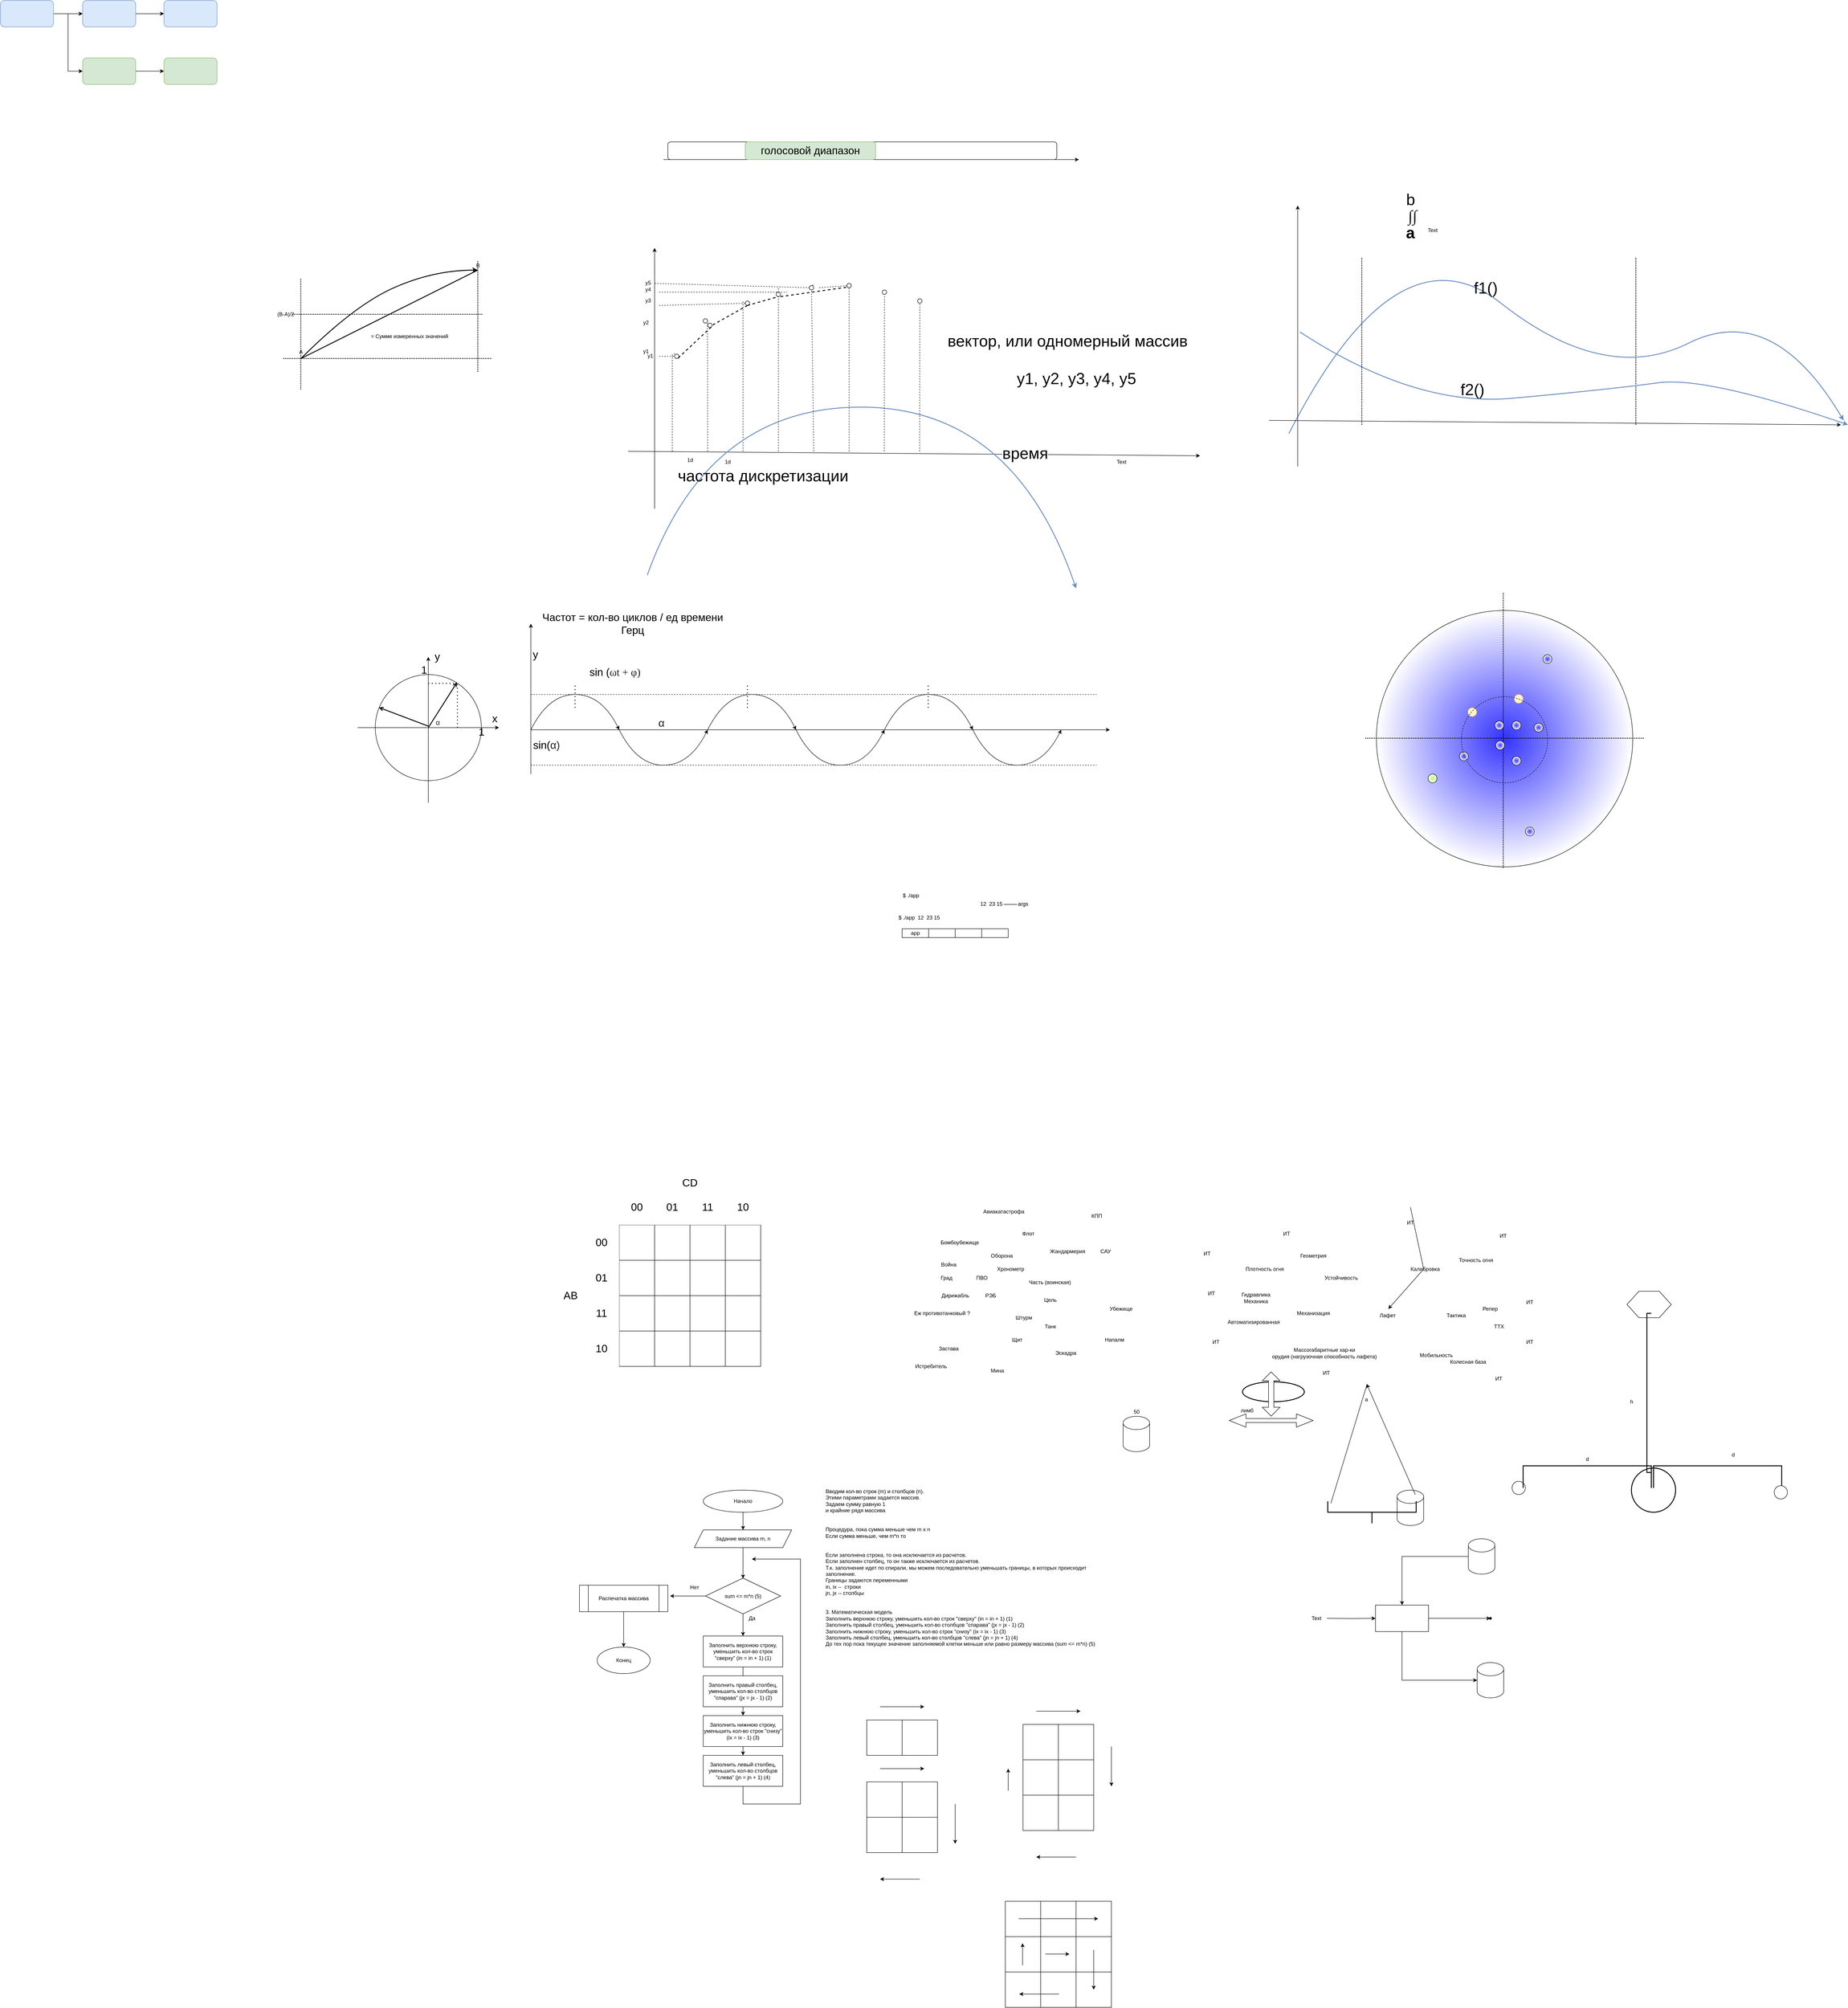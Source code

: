 <mxfile version="17.4.6" type="github"><diagram id="lPHpk445lz1sXv0cLA0C" name="Page-1"><mxGraphModel dx="3158" dy="3870" grid="1" gridSize="10" guides="1" tooltips="1" connect="1" arrows="1" fold="1" page="1" pageScale="1" pageWidth="827" pageHeight="1169" math="0" shadow="0"><root><mxCell id="0"/><mxCell id="1" parent="0"/><mxCell id="yV31evDrx12Mr8ZSH8HR-59" value="" style="whiteSpace=wrap;html=1;aspect=fixed;" parent="1" vertex="1"><mxGeometry x="473.5" y="1730" width="80" height="80" as="geometry"/></mxCell><mxCell id="5aqDmF6J60kmDYB8oluo-1" value="Авиакатастрофа" style="text;html=1;strokeColor=none;fillColor=none;align=center;verticalAlign=middle;whiteSpace=wrap;rounded=0;" parent="1" vertex="1"><mxGeometry x="250" y="150" width="120" height="40" as="geometry"/></mxCell><mxCell id="5aqDmF6J60kmDYB8oluo-3" value="Бомбоубежище" style="text;html=1;align=center;verticalAlign=middle;resizable=0;points=[];autosize=1;strokeColor=none;fillColor=none;" parent="1" vertex="1"><mxGeometry x="160" y="230" width="100" height="20" as="geometry"/></mxCell><mxCell id="5aqDmF6J60kmDYB8oluo-4" value="Война" style="text;html=1;align=center;verticalAlign=middle;resizable=0;points=[];autosize=1;strokeColor=none;fillColor=none;" parent="1" vertex="1"><mxGeometry x="160" y="280" width="50" height="20" as="geometry"/></mxCell><mxCell id="5aqDmF6J60kmDYB8oluo-5" value="Град" style="text;html=1;align=center;verticalAlign=middle;resizable=0;points=[];autosize=1;strokeColor=none;fillColor=none;" parent="1" vertex="1"><mxGeometry x="160" y="310" width="40" height="20" as="geometry"/></mxCell><mxCell id="5aqDmF6J60kmDYB8oluo-6" value="Дирижабль" style="text;html=1;align=center;verticalAlign=middle;resizable=0;points=[];autosize=1;strokeColor=none;fillColor=none;" parent="1" vertex="1"><mxGeometry x="160" y="350" width="80" height="20" as="geometry"/></mxCell><mxCell id="5aqDmF6J60kmDYB8oluo-7" value="Еж противотанковый ?" style="text;html=1;align=center;verticalAlign=middle;resizable=0;points=[];autosize=1;strokeColor=none;fillColor=none;" parent="1" vertex="1"><mxGeometry x="100" y="390" width="140" height="20" as="geometry"/></mxCell><mxCell id="5aqDmF6J60kmDYB8oluo-8" value="Жандармерия" style="text;html=1;align=center;verticalAlign=middle;resizable=0;points=[];autosize=1;strokeColor=none;fillColor=none;" parent="1" vertex="1"><mxGeometry x="404" y="250" width="100" height="20" as="geometry"/></mxCell><mxCell id="5aqDmF6J60kmDYB8oluo-9" value="Застава" style="text;html=1;align=center;verticalAlign=middle;resizable=0;points=[];autosize=1;strokeColor=none;fillColor=none;" parent="1" vertex="1"><mxGeometry x="155" y="470" width="60" height="20" as="geometry"/></mxCell><mxCell id="5aqDmF6J60kmDYB8oluo-10" value="Истребитель" style="text;html=1;align=center;verticalAlign=middle;resizable=0;points=[];autosize=1;strokeColor=none;fillColor=none;" parent="1" vertex="1"><mxGeometry x="100" y="510" width="90" height="20" as="geometry"/></mxCell><mxCell id="5aqDmF6J60kmDYB8oluo-11" value="КПП" style="text;html=1;align=center;verticalAlign=middle;resizable=0;points=[];autosize=1;strokeColor=none;fillColor=none;" parent="1" vertex="1"><mxGeometry x="500" y="170" width="40" height="20" as="geometry"/></mxCell><mxCell id="5aqDmF6J60kmDYB8oluo-12" value="Лафет" style="text;html=1;align=center;verticalAlign=middle;resizable=0;points=[];autosize=1;strokeColor=none;fillColor=none;" parent="1" vertex="1"><mxGeometry x="1153" y="395" width="50" height="20" as="geometry"/></mxCell><mxCell id="5aqDmF6J60kmDYB8oluo-13" value="Мина" style="text;html=1;align=center;verticalAlign=middle;resizable=0;points=[];autosize=1;strokeColor=none;fillColor=none;" parent="1" vertex="1"><mxGeometry x="270" y="520" width="50" height="20" as="geometry"/></mxCell><mxCell id="5aqDmF6J60kmDYB8oluo-14" value="Напалм" style="text;html=1;align=center;verticalAlign=middle;resizable=0;points=[];autosize=1;strokeColor=none;fillColor=none;" parent="1" vertex="1"><mxGeometry x="530" y="450" width="60" height="20" as="geometry"/></mxCell><mxCell id="5aqDmF6J60kmDYB8oluo-15" value="Оборона" style="text;html=1;align=center;verticalAlign=middle;resizable=0;points=[];autosize=1;strokeColor=none;fillColor=none;" parent="1" vertex="1"><mxGeometry x="270" y="260" width="70" height="20" as="geometry"/></mxCell><mxCell id="5aqDmF6J60kmDYB8oluo-16" value="ПВО" style="text;html=1;align=center;verticalAlign=middle;resizable=0;points=[];autosize=1;strokeColor=none;fillColor=none;" parent="1" vertex="1"><mxGeometry x="240" y="310" width="40" height="20" as="geometry"/></mxCell><mxCell id="5aqDmF6J60kmDYB8oluo-17" value="РЭБ" style="text;html=1;align=center;verticalAlign=middle;resizable=0;points=[];autosize=1;strokeColor=none;fillColor=none;" parent="1" vertex="1"><mxGeometry x="260" y="350" width="40" height="20" as="geometry"/></mxCell><mxCell id="5aqDmF6J60kmDYB8oluo-18" value="САУ" style="text;html=1;align=center;verticalAlign=middle;resizable=0;points=[];autosize=1;strokeColor=none;fillColor=none;" parent="1" vertex="1"><mxGeometry x="520" y="250" width="40" height="20" as="geometry"/></mxCell><mxCell id="5aqDmF6J60kmDYB8oluo-19" value="Танк" style="text;html=1;align=center;verticalAlign=middle;resizable=0;points=[];autosize=1;strokeColor=none;fillColor=none;" parent="1" vertex="1"><mxGeometry x="395" y="420" width="40" height="20" as="geometry"/></mxCell><mxCell id="5aqDmF6J60kmDYB8oluo-20" value="Убежище" style="text;html=1;align=center;verticalAlign=middle;resizable=0;points=[];autosize=1;strokeColor=none;fillColor=none;" parent="1" vertex="1"><mxGeometry x="540" y="380" width="70" height="20" as="geometry"/></mxCell><mxCell id="5aqDmF6J60kmDYB8oluo-21" value="Флот" style="text;html=1;align=center;verticalAlign=middle;resizable=0;points=[];autosize=1;strokeColor=none;fillColor=none;" parent="1" vertex="1"><mxGeometry x="345" y="210" width="40" height="20" as="geometry"/></mxCell><mxCell id="5aqDmF6J60kmDYB8oluo-23" value="Хронометр" style="text;html=1;align=center;verticalAlign=middle;resizable=0;points=[];autosize=1;strokeColor=none;fillColor=none;" parent="1" vertex="1"><mxGeometry x="285" y="290" width="80" height="20" as="geometry"/></mxCell><mxCell id="5aqDmF6J60kmDYB8oluo-26" value="Цель" style="text;html=1;align=center;verticalAlign=middle;resizable=0;points=[];autosize=1;strokeColor=none;fillColor=none;" parent="1" vertex="1"><mxGeometry x="395" y="360" width="40" height="20" as="geometry"/></mxCell><mxCell id="5aqDmF6J60kmDYB8oluo-28" value="Часть (воинская)" style="text;html=1;align=center;verticalAlign=middle;resizable=0;points=[];autosize=1;strokeColor=none;fillColor=none;" parent="1" vertex="1"><mxGeometry x="359" y="320" width="110" height="20" as="geometry"/></mxCell><mxCell id="5aqDmF6J60kmDYB8oluo-29" value="Штурм" style="text;html=1;align=center;verticalAlign=middle;resizable=0;points=[];autosize=1;strokeColor=none;fillColor=none;" parent="1" vertex="1"><mxGeometry x="330" y="400" width="50" height="20" as="geometry"/></mxCell><mxCell id="5aqDmF6J60kmDYB8oluo-30" value="Щит" style="text;html=1;align=center;verticalAlign=middle;resizable=0;points=[];autosize=1;strokeColor=none;fillColor=none;" parent="1" vertex="1"><mxGeometry x="320" y="450" width="40" height="20" as="geometry"/></mxCell><mxCell id="5aqDmF6J60kmDYB8oluo-37" value="Эскадра" style="text;html=1;align=center;verticalAlign=middle;resizable=0;points=[];autosize=1;strokeColor=none;fillColor=none;" parent="1" vertex="1"><mxGeometry x="420" y="480" width="60" height="20" as="geometry"/></mxCell><mxCell id="5aqDmF6J60kmDYB8oluo-38" value="Устойчивость" style="text;html=1;align=center;verticalAlign=middle;resizable=0;points=[];autosize=1;strokeColor=none;fillColor=none;" parent="1" vertex="1"><mxGeometry x="1028" y="310" width="90" height="20" as="geometry"/></mxCell><mxCell id="5aqDmF6J60kmDYB8oluo-39" value="Калибровка" style="text;html=1;align=center;verticalAlign=middle;resizable=0;points=[];autosize=1;strokeColor=none;fillColor=none;" parent="1" vertex="1"><mxGeometry x="1223" y="290" width="80" height="20" as="geometry"/></mxCell><mxCell id="5aqDmF6J60kmDYB8oluo-40" value="Тактика" style="text;html=1;align=center;verticalAlign=middle;resizable=0;points=[];autosize=1;strokeColor=none;fillColor=none;" parent="1" vertex="1"><mxGeometry x="1303" y="395" width="60" height="20" as="geometry"/></mxCell><mxCell id="5aqDmF6J60kmDYB8oluo-41" value="Мобильность" style="text;html=1;align=center;verticalAlign=middle;resizable=0;points=[];autosize=1;strokeColor=none;fillColor=none;" parent="1" vertex="1"><mxGeometry x="1243" y="485" width="90" height="20" as="geometry"/></mxCell><mxCell id="5aqDmF6J60kmDYB8oluo-43" value="Массогабаритные хар-ки&lt;br&gt;орудия (нагрузочная способность лафета)" style="text;html=1;align=center;verticalAlign=middle;resizable=0;points=[];autosize=1;strokeColor=none;fillColor=none;" parent="1" vertex="1"><mxGeometry x="910" y="475" width="250" height="30" as="geometry"/></mxCell><mxCell id="5aqDmF6J60kmDYB8oluo-44" value="Механизация" style="text;html=1;align=center;verticalAlign=middle;resizable=0;points=[];autosize=1;strokeColor=none;fillColor=none;" parent="1" vertex="1"><mxGeometry x="965" y="390" width="90" height="20" as="geometry"/></mxCell><mxCell id="5aqDmF6J60kmDYB8oluo-45" value="Плотность огня" style="text;html=1;align=center;verticalAlign=middle;resizable=0;points=[];autosize=1;strokeColor=none;fillColor=none;" parent="1" vertex="1"><mxGeometry x="850" y="290" width="100" height="20" as="geometry"/></mxCell><mxCell id="5aqDmF6J60kmDYB8oluo-47" value="Точность огня" style="text;html=1;align=center;verticalAlign=middle;resizable=0;points=[];autosize=1;strokeColor=none;fillColor=none;" parent="1" vertex="1"><mxGeometry x="1333" y="270" width="90" height="20" as="geometry"/></mxCell><mxCell id="5aqDmF6J60kmDYB8oluo-48" value="ТТХ" style="text;html=1;align=center;verticalAlign=middle;resizable=0;points=[];autosize=1;strokeColor=none;fillColor=none;" parent="1" vertex="1"><mxGeometry x="1410" y="420" width="40" height="20" as="geometry"/></mxCell><mxCell id="5aqDmF6J60kmDYB8oluo-53" style="edgeStyle=orthogonalEdgeStyle;rounded=0;orthogonalLoop=1;jettySize=auto;html=1;entryX=0;entryY=0.5;entryDx=0;entryDy=0;entryPerimeter=0;" parent="1" source="5aqDmF6J60kmDYB8oluo-49" target="5aqDmF6J60kmDYB8oluo-51" edge="1"><mxGeometry relative="1" as="geometry"><Array as="points"><mxPoint x="1211" y="1230"/></Array></mxGeometry></mxCell><mxCell id="5aqDmF6J60kmDYB8oluo-57" value="" style="edgeStyle=orthogonalEdgeStyle;rounded=0;orthogonalLoop=1;jettySize=auto;html=1;" parent="1" source="5aqDmF6J60kmDYB8oluo-49" target="5aqDmF6J60kmDYB8oluo-56" edge="1"><mxGeometry relative="1" as="geometry"/></mxCell><mxCell id="5aqDmF6J60kmDYB8oluo-49" value="" style="rounded=0;whiteSpace=wrap;html=1;" parent="1" vertex="1"><mxGeometry x="1151" y="1060" width="120" height="60" as="geometry"/></mxCell><mxCell id="5aqDmF6J60kmDYB8oluo-52" style="edgeStyle=orthogonalEdgeStyle;rounded=0;orthogonalLoop=1;jettySize=auto;html=1;" parent="1" source="5aqDmF6J60kmDYB8oluo-50" target="5aqDmF6J60kmDYB8oluo-49" edge="1"><mxGeometry relative="1" as="geometry"/></mxCell><mxCell id="5aqDmF6J60kmDYB8oluo-50" value="" style="shape=cylinder3;whiteSpace=wrap;html=1;boundedLbl=1;backgroundOutline=1;size=15;" parent="1" vertex="1"><mxGeometry x="1361" y="910" width="60" height="80" as="geometry"/></mxCell><mxCell id="5aqDmF6J60kmDYB8oluo-51" value="" style="shape=cylinder3;whiteSpace=wrap;html=1;boundedLbl=1;backgroundOutline=1;size=15;" parent="1" vertex="1"><mxGeometry x="1381" y="1190" width="60" height="80" as="geometry"/></mxCell><mxCell id="5aqDmF6J60kmDYB8oluo-55" style="edgeStyle=orthogonalEdgeStyle;rounded=0;orthogonalLoop=1;jettySize=auto;html=1;entryX=0;entryY=0.5;entryDx=0;entryDy=0;" parent="1" target="5aqDmF6J60kmDYB8oluo-49" edge="1"><mxGeometry relative="1" as="geometry"><mxPoint x="1041" y="1090" as="sourcePoint"/></mxGeometry></mxCell><mxCell id="5aqDmF6J60kmDYB8oluo-54" value="Text" style="text;html=1;strokeColor=none;fillColor=none;align=center;verticalAlign=middle;whiteSpace=wrap;rounded=0;" parent="1" vertex="1"><mxGeometry x="990" y="1075" width="55" height="30" as="geometry"/></mxCell><mxCell id="5aqDmF6J60kmDYB8oluo-56" value="" style="shape=waypoint;sketch=0;size=6;pointerEvents=1;points=[];fillColor=default;resizable=0;rotatable=0;perimeter=centerPerimeter;snapToPoint=1;rounded=0;" parent="1" vertex="1"><mxGeometry x="1391" y="1070" width="40" height="40" as="geometry"/></mxCell><mxCell id="5aqDmF6J60kmDYB8oluo-58" value="Колесная база" style="text;html=1;align=center;verticalAlign=middle;resizable=0;points=[];autosize=1;strokeColor=none;fillColor=none;" parent="1" vertex="1"><mxGeometry x="1310" y="500" width="100" height="20" as="geometry"/></mxCell><mxCell id="5aqDmF6J60kmDYB8oluo-59" value="Геометрия" style="text;html=1;align=center;verticalAlign=middle;resizable=0;points=[];autosize=1;strokeColor=none;fillColor=none;" parent="1" vertex="1"><mxGeometry x="975" y="260" width="70" height="20" as="geometry"/></mxCell><mxCell id="5aqDmF6J60kmDYB8oluo-60" value="Гидравлика&lt;br&gt;Механика" style="text;html=1;align=center;verticalAlign=middle;resizable=0;points=[];autosize=1;strokeColor=none;fillColor=none;" parent="1" vertex="1"><mxGeometry x="840" y="350" width="80" height="30" as="geometry"/></mxCell><mxCell id="5aqDmF6J60kmDYB8oluo-61" value="" style="endArrow=none;html=1;rounded=0;" parent="1" edge="1"><mxGeometry width="50" height="50" relative="1" as="geometry"><mxPoint x="1050" y="830" as="sourcePoint"/><mxPoint x="1132" y="560" as="targetPoint"/></mxGeometry></mxCell><mxCell id="5aqDmF6J60kmDYB8oluo-62" value="" style="shape=cylinder3;whiteSpace=wrap;html=1;boundedLbl=1;backgroundOutline=1;size=15;" parent="1" vertex="1"><mxGeometry x="1200" y="800" width="60" height="80" as="geometry"/></mxCell><mxCell id="5aqDmF6J60kmDYB8oluo-63" value="" style="endArrow=classic;html=1;rounded=0;" parent="1" edge="1"><mxGeometry width="50" height="50" relative="1" as="geometry"><mxPoint x="1241" y="810" as="sourcePoint"/><mxPoint x="1131" y="560" as="targetPoint"/></mxGeometry></mxCell><mxCell id="5aqDmF6J60kmDYB8oluo-64" value="" style="strokeWidth=2;html=1;shape=mxgraph.flowchart.annotation_2;align=left;labelPosition=right;pointerEvents=1;rotation=-90;" parent="1" vertex="1"><mxGeometry x="1118" y="750" width="50" height="200" as="geometry"/></mxCell><mxCell id="5aqDmF6J60kmDYB8oluo-65" value="a" style="text;html=1;align=center;verticalAlign=middle;resizable=0;points=[];autosize=1;strokeColor=none;fillColor=none;" parent="1" vertex="1"><mxGeometry x="1120" y="585" width="20" height="20" as="geometry"/></mxCell><mxCell id="5aqDmF6J60kmDYB8oluo-66" value="" style="strokeWidth=2;html=1;shape=mxgraph.flowchart.start_2;whiteSpace=wrap;" parent="1" vertex="1"><mxGeometry x="1730" y="750" width="100" height="100" as="geometry"/></mxCell><mxCell id="5aqDmF6J60kmDYB8oluo-67" value="" style="verticalLabelPosition=bottom;verticalAlign=top;html=1;shape=mxgraph.flowchart.on-page_reference;" parent="1" vertex="1"><mxGeometry x="1460" y="780" width="30" height="30" as="geometry"/></mxCell><mxCell id="5aqDmF6J60kmDYB8oluo-68" value="" style="strokeWidth=2;html=1;shape=mxgraph.flowchart.annotation_1;align=left;pointerEvents=1;rotation=90;" parent="1" vertex="1"><mxGeometry x="1605" y="625" width="50" height="290" as="geometry"/></mxCell><mxCell id="5aqDmF6J60kmDYB8oluo-69" value="" style="strokeWidth=2;html=1;shape=mxgraph.flowchart.annotation_1;align=left;pointerEvents=1;rotation=90;" parent="1" vertex="1"><mxGeometry x="1900" y="625" width="50" height="290" as="geometry"/></mxCell><mxCell id="5aqDmF6J60kmDYB8oluo-70" value="" style="verticalLabelPosition=bottom;verticalAlign=top;html=1;shape=mxgraph.flowchart.on-page_reference;" parent="1" vertex="1"><mxGeometry x="2053" y="790" width="30" height="30" as="geometry"/></mxCell><mxCell id="5aqDmF6J60kmDYB8oluo-71" value="d" style="text;html=1;align=center;verticalAlign=middle;resizable=0;points=[];autosize=1;strokeColor=none;fillColor=none;" parent="1" vertex="1"><mxGeometry x="1620" y="720" width="20" height="20" as="geometry"/></mxCell><mxCell id="5aqDmF6J60kmDYB8oluo-72" value="d" style="text;html=1;align=center;verticalAlign=middle;resizable=0;points=[];autosize=1;strokeColor=none;fillColor=none;" parent="1" vertex="1"><mxGeometry x="1950" y="710" width="20" height="20" as="geometry"/></mxCell><mxCell id="5aqDmF6J60kmDYB8oluo-73" value="" style="verticalLabelPosition=bottom;verticalAlign=top;html=1;shape=hexagon;perimeter=hexagonPerimeter2;arcSize=6;size=0.27;" parent="1" vertex="1"><mxGeometry x="1720" y="350" width="100" height="60" as="geometry"/></mxCell><mxCell id="5aqDmF6J60kmDYB8oluo-74" value="" style="strokeWidth=2;html=1;shape=mxgraph.flowchart.annotation_1;align=left;pointerEvents=1;" parent="1" vertex="1"><mxGeometry x="1765" y="400" width="10" height="360" as="geometry"/></mxCell><mxCell id="5aqDmF6J60kmDYB8oluo-75" value="h" style="text;html=1;align=center;verticalAlign=middle;resizable=0;points=[];autosize=1;strokeColor=none;fillColor=none;" parent="1" vertex="1"><mxGeometry x="1720" y="590" width="20" height="20" as="geometry"/></mxCell><mxCell id="5aqDmF6J60kmDYB8oluo-76" value="Репер" style="text;html=1;align=center;verticalAlign=middle;resizable=0;points=[];autosize=1;strokeColor=none;fillColor=none;" parent="1" vertex="1"><mxGeometry x="1385" y="380" width="50" height="20" as="geometry"/></mxCell><mxCell id="5aqDmF6J60kmDYB8oluo-78" value="" style="strokeWidth=2;html=1;shape=mxgraph.flowchart.start_1;whiteSpace=wrap;" parent="1" vertex="1"><mxGeometry x="850" y="555" width="140" height="45" as="geometry"/></mxCell><mxCell id="5aqDmF6J60kmDYB8oluo-79" value="лимб" style="text;html=1;align=center;verticalAlign=middle;resizable=0;points=[];autosize=1;strokeColor=none;fillColor=none;" parent="1" vertex="1"><mxGeometry x="840" y="610" width="40" height="20" as="geometry"/></mxCell><mxCell id="5aqDmF6J60kmDYB8oluo-80" value="" style="shape=doubleArrow;whiteSpace=wrap;html=1;" parent="1" vertex="1"><mxGeometry x="820" y="627.5" width="190" height="30" as="geometry"/></mxCell><mxCell id="5aqDmF6J60kmDYB8oluo-81" value="" style="shape=doubleArrow;direction=south;whiteSpace=wrap;html=1;" parent="1" vertex="1"><mxGeometry x="895" y="532.5" width="40" height="100" as="geometry"/></mxCell><mxCell id="5aqDmF6J60kmDYB8oluo-82" value="Автоматизированная" style="text;html=1;align=center;verticalAlign=middle;resizable=0;points=[];autosize=1;strokeColor=none;fillColor=none;" parent="1" vertex="1"><mxGeometry x="810" y="410" width="130" height="20" as="geometry"/></mxCell><mxCell id="5aqDmF6J60kmDYB8oluo-83" value="" style="shape=cylinder3;whiteSpace=wrap;html=1;boundedLbl=1;backgroundOutline=1;size=15;" parent="1" vertex="1"><mxGeometry x="580" y="633" width="60" height="80" as="geometry"/></mxCell><mxCell id="5aqDmF6J60kmDYB8oluo-84" value="50" style="text;html=1;align=center;verticalAlign=middle;resizable=0;points=[];autosize=1;strokeColor=none;fillColor=none;" parent="1" vertex="1"><mxGeometry x="595" y="612.5" width="30" height="20" as="geometry"/></mxCell><mxCell id="5aqDmF6J60kmDYB8oluo-85" value="ИТ" style="text;html=1;strokeColor=none;fillColor=none;align=center;verticalAlign=middle;whiteSpace=wrap;rounded=0;" parent="1" vertex="1"><mxGeometry x="1200" y="180" width="60" height="30" as="geometry"/></mxCell><mxCell id="5aqDmF6J60kmDYB8oluo-86" value="ИТ" style="text;html=1;strokeColor=none;fillColor=none;align=center;verticalAlign=middle;whiteSpace=wrap;rounded=0;" parent="1" vertex="1"><mxGeometry x="1410" y="210" width="60" height="30" as="geometry"/></mxCell><mxCell id="5aqDmF6J60kmDYB8oluo-87" value="ИТ" style="text;html=1;strokeColor=none;fillColor=none;align=center;verticalAlign=middle;whiteSpace=wrap;rounded=0;" parent="1" vertex="1"><mxGeometry x="1470" y="360" width="60" height="30" as="geometry"/></mxCell><mxCell id="5aqDmF6J60kmDYB8oluo-88" value="ИТ" style="text;html=1;strokeColor=none;fillColor=none;align=center;verticalAlign=middle;whiteSpace=wrap;rounded=0;" parent="1" vertex="1"><mxGeometry x="1470" y="450" width="60" height="30" as="geometry"/></mxCell><mxCell id="5aqDmF6J60kmDYB8oluo-89" value="ИТ" style="text;html=1;strokeColor=none;fillColor=none;align=center;verticalAlign=middle;whiteSpace=wrap;rounded=0;" parent="1" vertex="1"><mxGeometry x="1400" y="532.5" width="60" height="30" as="geometry"/></mxCell><mxCell id="5aqDmF6J60kmDYB8oluo-90" value="ИТ" style="text;html=1;strokeColor=none;fillColor=none;align=center;verticalAlign=middle;whiteSpace=wrap;rounded=0;" parent="1" vertex="1"><mxGeometry x="1010" y="520" width="60" height="30" as="geometry"/></mxCell><mxCell id="5aqDmF6J60kmDYB8oluo-91" value="ИТ" style="text;html=1;strokeColor=none;fillColor=none;align=center;verticalAlign=middle;whiteSpace=wrap;rounded=0;" parent="1" vertex="1"><mxGeometry x="760" y="450" width="60" height="30" as="geometry"/></mxCell><mxCell id="5aqDmF6J60kmDYB8oluo-92" value="ИТ" style="text;html=1;strokeColor=none;fillColor=none;align=center;verticalAlign=middle;whiteSpace=wrap;rounded=0;" parent="1" vertex="1"><mxGeometry x="750" y="340" width="60" height="30" as="geometry"/></mxCell><mxCell id="5aqDmF6J60kmDYB8oluo-93" value="ИТ" style="text;html=1;strokeColor=none;fillColor=none;align=center;verticalAlign=middle;whiteSpace=wrap;rounded=0;" parent="1" vertex="1"><mxGeometry x="740" y="250" width="60" height="30" as="geometry"/></mxCell><mxCell id="5aqDmF6J60kmDYB8oluo-94" value="ИТ" style="text;html=1;strokeColor=none;fillColor=none;align=center;verticalAlign=middle;whiteSpace=wrap;rounded=0;" parent="1" vertex="1"><mxGeometry x="920" y="205" width="60" height="30" as="geometry"/></mxCell><mxCell id="yV31evDrx12Mr8ZSH8HR-3" value="" style="edgeStyle=orthogonalEdgeStyle;rounded=0;orthogonalLoop=1;jettySize=auto;html=1;" parent="1" source="yV31evDrx12Mr8ZSH8HR-1" target="yV31evDrx12Mr8ZSH8HR-2" edge="1"><mxGeometry relative="1" as="geometry"/></mxCell><mxCell id="yV31evDrx12Mr8ZSH8HR-1" value="Начало" style="ellipse;whiteSpace=wrap;html=1;" parent="1" vertex="1"><mxGeometry x="-370" y="800" width="180" height="50" as="geometry"/></mxCell><mxCell id="yV31evDrx12Mr8ZSH8HR-6" value="" style="edgeStyle=orthogonalEdgeStyle;rounded=0;orthogonalLoop=1;jettySize=auto;html=1;" parent="1" source="yV31evDrx12Mr8ZSH8HR-2" edge="1"><mxGeometry relative="1" as="geometry"><mxPoint x="-280" y="1000" as="targetPoint"/></mxGeometry></mxCell><mxCell id="yV31evDrx12Mr8ZSH8HR-2" value="Задание массива m, n" style="shape=parallelogram;perimeter=parallelogramPerimeter;whiteSpace=wrap;html=1;fixedSize=1;" parent="1" vertex="1"><mxGeometry x="-390" y="890" width="220" height="40" as="geometry"/></mxCell><mxCell id="yV31evDrx12Mr8ZSH8HR-4" value="Вводим кол-во строк (m) и столбцов (n).&#10;Этими параметрами задается массив.&#10;Задаем сумму равную 1 &#10;и крайние рядя массива&#10;&#10;&#10;Процедура, пока сумма меньше чем m х n &#10;Если сумма меньше, чем m*n то &#10;&#10;&#10;Если заполнена строка, то она исключается из расчетов.&#10;Если заполнен столбец, то он также исключается из расчетов.&#10;Т.к. заполнение идет по спирали, мы можем последовательно уменьшать границы, в которых происходит заполнение.&#10;Границы задаются переменными&#10;in, ix --  строки&#10;jn, jx -- столбцы &#10;&#10;&#10;3. Математическая модель&#10;Заполнить верхнюю строку, уменьшить кол-во строк &quot;сверху&quot; &#9;&#9;(in = in + 1) (1)&#10;Заполнить правый столбец, уменьшить кол-во столбцов &quot;спарава&quot; &#9;(jx = jx - 1) (2)&#10;Заполнить нижнюю строку, уменьшить кол-во строк &quot;снизу&quot; &#9;&#9;(ix = ix - 1) (3)&#10;Заполнить левый столбец, уменьшить кол-во столбцов &quot;слева&quot; &#9;&#9;(jn = jn + 1) (4)&#10;До тех пор пока текущее значение заполняемой клетки меньше или равно размеру массива (sum &lt;= m*n) (5)" style="text;whiteSpace=wrap;html=1;" parent="1" vertex="1"><mxGeometry x="-95" y="789" width="625" height="380" as="geometry"/></mxCell><mxCell id="yV31evDrx12Mr8ZSH8HR-9" value="" style="edgeStyle=orthogonalEdgeStyle;rounded=0;orthogonalLoop=1;jettySize=auto;html=1;" parent="1" source="yV31evDrx12Mr8ZSH8HR-7" edge="1"><mxGeometry relative="1" as="geometry"><mxPoint x="-280" y="1130" as="targetPoint"/></mxGeometry></mxCell><mxCell id="yV31evDrx12Mr8ZSH8HR-12" value="" style="edgeStyle=orthogonalEdgeStyle;rounded=0;orthogonalLoop=1;jettySize=auto;html=1;" parent="1" source="yV31evDrx12Mr8ZSH8HR-7" edge="1"><mxGeometry relative="1" as="geometry"><mxPoint x="-445" y="1039.5" as="targetPoint"/></mxGeometry></mxCell><mxCell id="yV31evDrx12Mr8ZSH8HR-7" value="sum &amp;lt;= m*n (5)" style="rhombus;whiteSpace=wrap;html=1;" parent="1" vertex="1"><mxGeometry x="-365" y="999" width="170" height="81" as="geometry"/></mxCell><mxCell id="yV31evDrx12Mr8ZSH8HR-10" value="Да" style="text;html=1;align=center;verticalAlign=middle;resizable=0;points=[];autosize=1;strokeColor=none;fillColor=none;" parent="1" vertex="1"><mxGeometry x="-275" y="1080" width="30" height="20" as="geometry"/></mxCell><mxCell id="yV31evDrx12Mr8ZSH8HR-13" value="Нет" style="text;html=1;align=center;verticalAlign=middle;resizable=0;points=[];autosize=1;strokeColor=none;fillColor=none;" parent="1" vertex="1"><mxGeometry x="-410" y="1010" width="40" height="20" as="geometry"/></mxCell><mxCell id="yV31evDrx12Mr8ZSH8HR-20" value="" style="edgeStyle=orthogonalEdgeStyle;rounded=0;orthogonalLoop=1;jettySize=auto;html=1;" parent="1" source="yV31evDrx12Mr8ZSH8HR-15" target="yV31evDrx12Mr8ZSH8HR-17" edge="1"><mxGeometry relative="1" as="geometry"/></mxCell><mxCell id="yV31evDrx12Mr8ZSH8HR-15" value="&lt;span style=&quot;text-align: left&quot;&gt;Заполнить верхнюю строку, уменьшить кол-во строк &quot;сверху&quot; (in = in + 1) (1)&lt;/span&gt;" style="rounded=0;whiteSpace=wrap;html=1;" parent="1" vertex="1"><mxGeometry x="-370" y="1130" width="180" height="70" as="geometry"/></mxCell><mxCell id="yV31evDrx12Mr8ZSH8HR-16" value="&lt;span style=&quot;text-align: left&quot;&gt;Заполнить правый столбец, уменьшить кол-во столбцов &quot;спарава&quot; (jx = jx - 1) (2)&lt;/span&gt;" style="rounded=0;whiteSpace=wrap;html=1;" parent="1" vertex="1"><mxGeometry x="-370" y="1220" width="180" height="70" as="geometry"/></mxCell><mxCell id="yV31evDrx12Mr8ZSH8HR-21" value="" style="edgeStyle=orthogonalEdgeStyle;rounded=0;orthogonalLoop=1;jettySize=auto;html=1;" parent="1" source="yV31evDrx12Mr8ZSH8HR-17" target="yV31evDrx12Mr8ZSH8HR-18" edge="1"><mxGeometry relative="1" as="geometry"/></mxCell><mxCell id="yV31evDrx12Mr8ZSH8HR-17" value="&lt;span style=&quot;text-align: left&quot;&gt;Заполнить нижнюю строку, уменьшить кол-во строк &quot;снизу&quot; (ix = ix - 1) (3)&lt;/span&gt;" style="rounded=0;whiteSpace=wrap;html=1;" parent="1" vertex="1"><mxGeometry x="-370" y="1310" width="180" height="70" as="geometry"/></mxCell><mxCell id="yV31evDrx12Mr8ZSH8HR-19" style="edgeStyle=orthogonalEdgeStyle;rounded=0;orthogonalLoop=1;jettySize=auto;html=1;" parent="1" source="yV31evDrx12Mr8ZSH8HR-18" edge="1"><mxGeometry relative="1" as="geometry"><mxPoint x="-260" y="955.862" as="targetPoint"/><Array as="points"><mxPoint x="-280" y="1510"/><mxPoint x="-150" y="1510"/><mxPoint x="-150" y="956"/></Array></mxGeometry></mxCell><mxCell id="yV31evDrx12Mr8ZSH8HR-18" value="&lt;span style=&quot;text-align: left&quot;&gt;Заполнить левый столбец, уменьшить кол-во столбцов &quot;слева&quot; (jn = jn + 1) (4)&lt;/span&gt;" style="rounded=0;whiteSpace=wrap;html=1;" parent="1" vertex="1"><mxGeometry x="-370" y="1400" width="180" height="70" as="geometry"/></mxCell><mxCell id="yV31evDrx12Mr8ZSH8HR-24" value="" style="edgeStyle=orthogonalEdgeStyle;rounded=0;orthogonalLoop=1;jettySize=auto;html=1;" parent="1" source="yV31evDrx12Mr8ZSH8HR-22" target="yV31evDrx12Mr8ZSH8HR-23" edge="1"><mxGeometry relative="1" as="geometry"/></mxCell><mxCell id="yV31evDrx12Mr8ZSH8HR-22" value="Распечатка массива" style="shape=process;whiteSpace=wrap;html=1;backgroundOutline=1;" parent="1" vertex="1"><mxGeometry x="-650" y="1015" width="200" height="60" as="geometry"/></mxCell><mxCell id="yV31evDrx12Mr8ZSH8HR-23" value="Конец" style="ellipse;whiteSpace=wrap;html=1;" parent="1" vertex="1"><mxGeometry x="-610" y="1155" width="120" height="60" as="geometry"/></mxCell><mxCell id="yV31evDrx12Mr8ZSH8HR-26" value="" style="whiteSpace=wrap;html=1;aspect=fixed;" parent="1" vertex="1"><mxGeometry y="1320" width="80" height="80" as="geometry"/></mxCell><mxCell id="yV31evDrx12Mr8ZSH8HR-27" value="" style="whiteSpace=wrap;html=1;aspect=fixed;" parent="1" vertex="1"><mxGeometry x="80" y="1320" width="80" height="80" as="geometry"/></mxCell><mxCell id="yV31evDrx12Mr8ZSH8HR-28" value="" style="endArrow=classic;html=1;rounded=0;" parent="1" edge="1"><mxGeometry width="50" height="50" relative="1" as="geometry"><mxPoint x="30" y="1290" as="sourcePoint"/><mxPoint x="130" y="1290" as="targetPoint"/></mxGeometry></mxCell><mxCell id="yV31evDrx12Mr8ZSH8HR-29" value="" style="whiteSpace=wrap;html=1;aspect=fixed;" parent="1" vertex="1"><mxGeometry y="1460" width="80" height="80" as="geometry"/></mxCell><mxCell id="yV31evDrx12Mr8ZSH8HR-30" value="" style="whiteSpace=wrap;html=1;aspect=fixed;" parent="1" vertex="1"><mxGeometry x="80" y="1460" width="80" height="80" as="geometry"/></mxCell><mxCell id="yV31evDrx12Mr8ZSH8HR-31" value="" style="endArrow=classic;html=1;rounded=0;" parent="1" edge="1"><mxGeometry width="50" height="50" relative="1" as="geometry"><mxPoint x="30" y="1430" as="sourcePoint"/><mxPoint x="130" y="1430" as="targetPoint"/></mxGeometry></mxCell><mxCell id="yV31evDrx12Mr8ZSH8HR-32" value="" style="whiteSpace=wrap;html=1;aspect=fixed;" parent="1" vertex="1"><mxGeometry y="1540" width="80" height="80" as="geometry"/></mxCell><mxCell id="yV31evDrx12Mr8ZSH8HR-33" value="" style="whiteSpace=wrap;html=1;aspect=fixed;" parent="1" vertex="1"><mxGeometry x="80" y="1540" width="80" height="80" as="geometry"/></mxCell><mxCell id="yV31evDrx12Mr8ZSH8HR-34" value="" style="endArrow=classic;html=1;rounded=0;" parent="1" edge="1"><mxGeometry width="50" height="50" relative="1" as="geometry"><mxPoint x="200" y="1510" as="sourcePoint"/><mxPoint x="200" y="1600" as="targetPoint"/></mxGeometry></mxCell><mxCell id="yV31evDrx12Mr8ZSH8HR-38" value="" style="endArrow=classic;html=1;rounded=0;" parent="1" edge="1"><mxGeometry width="50" height="50" relative="1" as="geometry"><mxPoint x="120" y="1680" as="sourcePoint"/><mxPoint x="30" y="1680" as="targetPoint"/></mxGeometry></mxCell><mxCell id="yV31evDrx12Mr8ZSH8HR-39" value="" style="whiteSpace=wrap;html=1;aspect=fixed;" parent="1" vertex="1"><mxGeometry x="353.5" y="1330" width="80" height="80" as="geometry"/></mxCell><mxCell id="yV31evDrx12Mr8ZSH8HR-40" value="" style="whiteSpace=wrap;html=1;aspect=fixed;" parent="1" vertex="1"><mxGeometry x="433.5" y="1330" width="80" height="80" as="geometry"/></mxCell><mxCell id="yV31evDrx12Mr8ZSH8HR-41" value="" style="endArrow=classic;html=1;rounded=0;" parent="1" edge="1"><mxGeometry width="50" height="50" relative="1" as="geometry"><mxPoint x="383.5" y="1300" as="sourcePoint"/><mxPoint x="483.5" y="1300" as="targetPoint"/></mxGeometry></mxCell><mxCell id="yV31evDrx12Mr8ZSH8HR-42" value="" style="whiteSpace=wrap;html=1;aspect=fixed;" parent="1" vertex="1"><mxGeometry x="353.5" y="1410" width="80" height="80" as="geometry"/></mxCell><mxCell id="yV31evDrx12Mr8ZSH8HR-43" value="" style="whiteSpace=wrap;html=1;aspect=fixed;" parent="1" vertex="1"><mxGeometry x="433.5" y="1410" width="80" height="80" as="geometry"/></mxCell><mxCell id="yV31evDrx12Mr8ZSH8HR-44" value="" style="endArrow=classic;html=1;rounded=0;" parent="1" edge="1"><mxGeometry width="50" height="50" relative="1" as="geometry"><mxPoint x="553.5" y="1380" as="sourcePoint"/><mxPoint x="553.5" y="1470" as="targetPoint"/></mxGeometry></mxCell><mxCell id="yV31evDrx12Mr8ZSH8HR-45" value="" style="endArrow=classic;html=1;rounded=0;" parent="1" edge="1"><mxGeometry width="50" height="50" relative="1" as="geometry"><mxPoint x="320" y="1480" as="sourcePoint"/><mxPoint x="320" y="1430" as="targetPoint"/></mxGeometry></mxCell><mxCell id="yV31evDrx12Mr8ZSH8HR-46" value="" style="whiteSpace=wrap;html=1;aspect=fixed;" parent="1" vertex="1"><mxGeometry x="353.5" y="1490" width="80" height="80" as="geometry"/></mxCell><mxCell id="yV31evDrx12Mr8ZSH8HR-47" value="" style="whiteSpace=wrap;html=1;aspect=fixed;" parent="1" vertex="1"><mxGeometry x="433.5" y="1490" width="80" height="80" as="geometry"/></mxCell><mxCell id="yV31evDrx12Mr8ZSH8HR-48" value="" style="endArrow=classic;html=1;rounded=0;" parent="1" edge="1"><mxGeometry width="50" height="50" relative="1" as="geometry"><mxPoint x="473.5" y="1630" as="sourcePoint"/><mxPoint x="383.5" y="1630" as="targetPoint"/></mxGeometry></mxCell><mxCell id="yV31evDrx12Mr8ZSH8HR-49" value="" style="whiteSpace=wrap;html=1;aspect=fixed;" parent="1" vertex="1"><mxGeometry x="313.5" y="1730" width="80" height="80" as="geometry"/></mxCell><mxCell id="yV31evDrx12Mr8ZSH8HR-50" value="" style="whiteSpace=wrap;html=1;aspect=fixed;" parent="1" vertex="1"><mxGeometry x="393.5" y="1730" width="80" height="80" as="geometry"/></mxCell><mxCell id="yV31evDrx12Mr8ZSH8HR-51" value="" style="endArrow=classic;html=1;rounded=0;" parent="1" edge="1"><mxGeometry width="50" height="50" relative="1" as="geometry"><mxPoint x="343.5" y="1769.5" as="sourcePoint"/><mxPoint x="523.5" y="1769.5" as="targetPoint"/></mxGeometry></mxCell><mxCell id="yV31evDrx12Mr8ZSH8HR-52" value="" style="whiteSpace=wrap;html=1;aspect=fixed;" parent="1" vertex="1"><mxGeometry x="313.5" y="1810" width="80" height="80" as="geometry"/></mxCell><mxCell id="yV31evDrx12Mr8ZSH8HR-53" value="" style="whiteSpace=wrap;html=1;aspect=fixed;" parent="1" vertex="1"><mxGeometry x="393.5" y="1810" width="80" height="80" as="geometry"/></mxCell><mxCell id="yV31evDrx12Mr8ZSH8HR-54" value="" style="endArrow=classic;html=1;rounded=0;" parent="1" edge="1"><mxGeometry width="50" height="50" relative="1" as="geometry"><mxPoint x="404" y="1849.5" as="sourcePoint"/><mxPoint x="458.5" y="1849.5" as="targetPoint"/></mxGeometry></mxCell><mxCell id="yV31evDrx12Mr8ZSH8HR-55" value="" style="endArrow=classic;html=1;rounded=0;" parent="1" edge="1"><mxGeometry width="50" height="50" relative="1" as="geometry"><mxPoint x="352.5" y="1875" as="sourcePoint"/><mxPoint x="352.5" y="1825" as="targetPoint"/></mxGeometry></mxCell><mxCell id="yV31evDrx12Mr8ZSH8HR-56" value="" style="whiteSpace=wrap;html=1;aspect=fixed;" parent="1" vertex="1"><mxGeometry x="313.5" y="1890" width="80" height="80" as="geometry"/></mxCell><mxCell id="yV31evDrx12Mr8ZSH8HR-57" value="" style="whiteSpace=wrap;html=1;aspect=fixed;" parent="1" vertex="1"><mxGeometry x="393.5" y="1890" width="80" height="80" as="geometry"/></mxCell><mxCell id="yV31evDrx12Mr8ZSH8HR-58" value="" style="endArrow=classic;html=1;rounded=0;" parent="1" edge="1"><mxGeometry width="50" height="50" relative="1" as="geometry"><mxPoint x="435" y="1940" as="sourcePoint"/><mxPoint x="345" y="1940" as="targetPoint"/></mxGeometry></mxCell><mxCell id="yV31evDrx12Mr8ZSH8HR-60" value="" style="whiteSpace=wrap;html=1;aspect=fixed;" parent="1" vertex="1"><mxGeometry x="473.5" y="1810" width="80" height="80" as="geometry"/></mxCell><mxCell id="yV31evDrx12Mr8ZSH8HR-62" value="" style="whiteSpace=wrap;html=1;aspect=fixed;" parent="1" vertex="1"><mxGeometry x="473.5" y="1890" width="80" height="80" as="geometry"/></mxCell><mxCell id="yV31evDrx12Mr8ZSH8HR-61" value="" style="endArrow=classic;html=1;rounded=0;" parent="1" edge="1"><mxGeometry width="50" height="50" relative="1" as="geometry"><mxPoint x="513.5" y="1840" as="sourcePoint"/><mxPoint x="513.5" y="1930" as="targetPoint"/></mxGeometry></mxCell><mxCell id="yV31evDrx12Mr8ZSH8HR-63" value="" style="endArrow=classic;html=1;rounded=0;" parent="1" edge="1"><mxGeometry width="50" height="50" relative="1" as="geometry"><mxPoint x="1230" y="160" as="sourcePoint"/><mxPoint x="1180" y="390" as="targetPoint"/><Array as="points"><mxPoint x="1260" y="300"/></Array></mxGeometry></mxCell><mxCell id="3Xz2CqzdHKvMnpHmBLR--1" value="" style="whiteSpace=wrap;html=1;aspect=fixed;fontSize=24;" parent="1" vertex="1"><mxGeometry x="-560" y="200" width="80" height="80" as="geometry"/></mxCell><mxCell id="3Xz2CqzdHKvMnpHmBLR--2" value="" style="whiteSpace=wrap;html=1;aspect=fixed;fontSize=24;" parent="1" vertex="1"><mxGeometry x="-480" y="200" width="80" height="80" as="geometry"/></mxCell><mxCell id="3Xz2CqzdHKvMnpHmBLR--3" value="" style="whiteSpace=wrap;html=1;aspect=fixed;fontSize=24;" parent="1" vertex="1"><mxGeometry x="-400" y="200" width="80" height="80" as="geometry"/></mxCell><mxCell id="3Xz2CqzdHKvMnpHmBLR--4" value="" style="whiteSpace=wrap;html=1;aspect=fixed;fontSize=24;" parent="1" vertex="1"><mxGeometry x="-320" y="200" width="80" height="80" as="geometry"/></mxCell><mxCell id="3Xz2CqzdHKvMnpHmBLR--5" value="" style="whiteSpace=wrap;html=1;aspect=fixed;fontSize=24;" parent="1" vertex="1"><mxGeometry x="-560" y="280" width="80" height="80" as="geometry"/></mxCell><mxCell id="3Xz2CqzdHKvMnpHmBLR--6" value="" style="whiteSpace=wrap;html=1;aspect=fixed;fontSize=24;" parent="1" vertex="1"><mxGeometry x="-480" y="280" width="80" height="80" as="geometry"/></mxCell><mxCell id="3Xz2CqzdHKvMnpHmBLR--7" value="" style="whiteSpace=wrap;html=1;aspect=fixed;fontSize=24;" parent="1" vertex="1"><mxGeometry x="-400" y="280" width="80" height="80" as="geometry"/></mxCell><mxCell id="3Xz2CqzdHKvMnpHmBLR--8" value="" style="whiteSpace=wrap;html=1;aspect=fixed;fontSize=24;" parent="1" vertex="1"><mxGeometry x="-320" y="280" width="80" height="80" as="geometry"/></mxCell><mxCell id="3Xz2CqzdHKvMnpHmBLR--9" value="" style="whiteSpace=wrap;html=1;aspect=fixed;fontSize=24;" parent="1" vertex="1"><mxGeometry x="-560" y="360" width="80" height="80" as="geometry"/></mxCell><mxCell id="3Xz2CqzdHKvMnpHmBLR--10" value="" style="whiteSpace=wrap;html=1;aspect=fixed;fontSize=24;" parent="1" vertex="1"><mxGeometry x="-480" y="360" width="80" height="80" as="geometry"/></mxCell><mxCell id="3Xz2CqzdHKvMnpHmBLR--11" value="" style="whiteSpace=wrap;html=1;aspect=fixed;fontSize=24;" parent="1" vertex="1"><mxGeometry x="-400" y="360" width="80" height="80" as="geometry"/></mxCell><mxCell id="3Xz2CqzdHKvMnpHmBLR--12" value="" style="whiteSpace=wrap;html=1;aspect=fixed;fontSize=24;" parent="1" vertex="1"><mxGeometry x="-320" y="360" width="80" height="80" as="geometry"/></mxCell><mxCell id="3Xz2CqzdHKvMnpHmBLR--13" value="" style="whiteSpace=wrap;html=1;aspect=fixed;fontSize=24;" parent="1" vertex="1"><mxGeometry x="-560" y="440" width="80" height="80" as="geometry"/></mxCell><mxCell id="3Xz2CqzdHKvMnpHmBLR--14" value="" style="whiteSpace=wrap;html=1;aspect=fixed;fontSize=24;" parent="1" vertex="1"><mxGeometry x="-480" y="440" width="80" height="80" as="geometry"/></mxCell><mxCell id="3Xz2CqzdHKvMnpHmBLR--15" value="" style="whiteSpace=wrap;html=1;aspect=fixed;fontSize=24;" parent="1" vertex="1"><mxGeometry x="-400" y="440" width="80" height="80" as="geometry"/></mxCell><mxCell id="3Xz2CqzdHKvMnpHmBLR--16" value="" style="whiteSpace=wrap;html=1;aspect=fixed;fontSize=24;" parent="1" vertex="1"><mxGeometry x="-320" y="440" width="80" height="80" as="geometry"/></mxCell><mxCell id="3Xz2CqzdHKvMnpHmBLR--17" value="AB" style="text;html=1;strokeColor=none;fillColor=none;align=center;verticalAlign=middle;whiteSpace=wrap;rounded=0;fontSize=24;" parent="1" vertex="1"><mxGeometry x="-700" y="345" width="60" height="30" as="geometry"/></mxCell><mxCell id="3Xz2CqzdHKvMnpHmBLR--18" value="CD" style="text;html=1;strokeColor=none;fillColor=none;align=center;verticalAlign=middle;whiteSpace=wrap;rounded=0;fontSize=24;" parent="1" vertex="1"><mxGeometry x="-430" y="90" width="60" height="30" as="geometry"/></mxCell><mxCell id="3Xz2CqzdHKvMnpHmBLR--19" value="00" style="whiteSpace=wrap;html=1;aspect=fixed;fontSize=24;strokeColor=none;" parent="1" vertex="1"><mxGeometry x="-640" y="200" width="80" height="80" as="geometry"/></mxCell><mxCell id="3Xz2CqzdHKvMnpHmBLR--20" value="01" style="whiteSpace=wrap;html=1;aspect=fixed;fontSize=24;strokeColor=none;" parent="1" vertex="1"><mxGeometry x="-640" y="280" width="80" height="80" as="geometry"/></mxCell><mxCell id="3Xz2CqzdHKvMnpHmBLR--21" value="11" style="whiteSpace=wrap;html=1;aspect=fixed;fontSize=24;strokeColor=none;" parent="1" vertex="1"><mxGeometry x="-640" y="360" width="80" height="80" as="geometry"/></mxCell><mxCell id="3Xz2CqzdHKvMnpHmBLR--22" value="10" style="whiteSpace=wrap;html=1;aspect=fixed;fontSize=24;strokeColor=none;" parent="1" vertex="1"><mxGeometry x="-640" y="440" width="80" height="80" as="geometry"/></mxCell><mxCell id="3Xz2CqzdHKvMnpHmBLR--23" value="00" style="whiteSpace=wrap;html=1;aspect=fixed;fontSize=24;strokeColor=none;" parent="1" vertex="1"><mxGeometry x="-560" y="120" width="80" height="80" as="geometry"/></mxCell><mxCell id="3Xz2CqzdHKvMnpHmBLR--24" value="01" style="whiteSpace=wrap;html=1;aspect=fixed;fontSize=24;strokeColor=none;" parent="1" vertex="1"><mxGeometry x="-480" y="120" width="80" height="80" as="geometry"/></mxCell><mxCell id="3Xz2CqzdHKvMnpHmBLR--25" value="11" style="whiteSpace=wrap;html=1;aspect=fixed;fontSize=24;strokeColor=none;" parent="1" vertex="1"><mxGeometry x="-400" y="120" width="80" height="80" as="geometry"/></mxCell><mxCell id="3Xz2CqzdHKvMnpHmBLR--26" value="10" style="whiteSpace=wrap;html=1;aspect=fixed;fontSize=24;strokeColor=none;" parent="1" vertex="1"><mxGeometry x="-320" y="120" width="80" height="80" as="geometry"/></mxCell><mxCell id="YUpMy508icQ9gzwQFVw7-1" value="$ ./app" style="text;html=1;strokeColor=none;fillColor=none;align=center;verticalAlign=middle;whiteSpace=wrap;rounded=0;" parent="1" vertex="1"><mxGeometry x="70" y="-560" width="60" height="30" as="geometry"/></mxCell><mxCell id="YUpMy508icQ9gzwQFVw7-4" value="$ ./app&amp;nbsp; 12&amp;nbsp; 23 15" style="text;html=1;strokeColor=none;fillColor=none;align=left;verticalAlign=middle;whiteSpace=wrap;rounded=0;" parent="1" vertex="1"><mxGeometry x="70" y="-510" width="200" height="30" as="geometry"/></mxCell><mxCell id="YUpMy508icQ9gzwQFVw7-5" value="app" style="rounded=0;whiteSpace=wrap;html=1;" parent="1" vertex="1"><mxGeometry x="80" y="-470" width="60" height="20" as="geometry"/></mxCell><mxCell id="YUpMy508icQ9gzwQFVw7-6" value="" style="rounded=0;whiteSpace=wrap;html=1;" parent="1" vertex="1"><mxGeometry x="140" y="-470" width="60" height="20" as="geometry"/></mxCell><mxCell id="YUpMy508icQ9gzwQFVw7-7" value="" style="rounded=0;whiteSpace=wrap;html=1;" parent="1" vertex="1"><mxGeometry x="200" y="-470" width="60" height="20" as="geometry"/></mxCell><mxCell id="YUpMy508icQ9gzwQFVw7-8" value="" style="rounded=0;whiteSpace=wrap;html=1;" parent="1" vertex="1"><mxGeometry x="260" y="-470" width="60" height="20" as="geometry"/></mxCell><mxCell id="YUpMy508icQ9gzwQFVw7-9" value="&lt;span style=&quot;color: rgb(0, 0, 0); font-family: helvetica; font-size: 12px; font-style: normal; font-weight: 400; letter-spacing: normal; text-align: left; text-indent: 0px; text-transform: none; word-spacing: 0px; background-color: rgb(248, 249, 250); display: inline; float: none;&quot;&gt;12&amp;nbsp; 23 15&lt;/span&gt;" style="text;whiteSpace=wrap;html=1;" parent="1" vertex="1"><mxGeometry x="255" y="-540" width="55" height="30" as="geometry"/></mxCell><mxCell id="YUpMy508icQ9gzwQFVw7-10" value="&lt;span style=&quot;color: rgb(0 , 0 , 0) ; font-family: &amp;#34;helvetica&amp;#34; ; font-size: 12px ; font-style: normal ; font-weight: 400 ; letter-spacing: normal ; text-align: left ; text-indent: 0px ; text-transform: none ; word-spacing: 0px ; background-color: rgb(248 , 249 , 250) ; display: inline ; float: none&quot;&gt;args&lt;/span&gt;" style="text;whiteSpace=wrap;html=1;" parent="1" vertex="1"><mxGeometry x="340" y="-540" width="80" height="30" as="geometry"/></mxCell><mxCell id="YUpMy508icQ9gzwQFVw7-12" value="" style="edgeStyle=orthogonalEdgeStyle;rounded=0;orthogonalLoop=1;jettySize=auto;html=1;endArrow=none;" parent="1" source="YUpMy508icQ9gzwQFVw7-9" target="YUpMy508icQ9gzwQFVw7-10" edge="1"><mxGeometry relative="1" as="geometry"><mxPoint x="310" y="-525" as="sourcePoint"/><mxPoint x="370" y="-525" as="targetPoint"/></mxGeometry></mxCell><mxCell id="6AaAFnvS673P8uS2h8_K-1" value="" style="endArrow=classic;html=1;rounded=0;" parent="1" edge="1"><mxGeometry width="50" height="50" relative="1" as="geometry"><mxPoint x="-760" y="-820" as="sourcePoint"/><mxPoint x="-760" y="-1160" as="targetPoint"/></mxGeometry></mxCell><mxCell id="6AaAFnvS673P8uS2h8_K-2" value="" style="endArrow=classic;html=1;rounded=0;" parent="1" edge="1"><mxGeometry width="50" height="50" relative="1" as="geometry"><mxPoint x="-760" y="-920" as="sourcePoint"/><mxPoint x="550" y="-920" as="targetPoint"/></mxGeometry></mxCell><mxCell id="6AaAFnvS673P8uS2h8_K-4" value="" style="endArrow=none;dashed=1;html=1;rounded=0;" parent="1" edge="1"><mxGeometry width="50" height="50" relative="1" as="geometry"><mxPoint x="-760" y="-1000" as="sourcePoint"/><mxPoint x="520" y="-1000" as="targetPoint"/></mxGeometry></mxCell><mxCell id="6AaAFnvS673P8uS2h8_K-5" value="" style="curved=1;endArrow=classic;html=1;rounded=0;" parent="1" edge="1"><mxGeometry width="50" height="50" relative="1" as="geometry"><mxPoint x="-760" y="-920" as="sourcePoint"/><mxPoint x="-560" y="-920" as="targetPoint"/><Array as="points"><mxPoint x="-720" y="-1000"/><mxPoint x="-600" y="-1000"/></Array></mxGeometry></mxCell><mxCell id="6AaAFnvS673P8uS2h8_K-6" value="" style="curved=1;endArrow=classic;html=1;rounded=0;" parent="1" edge="1"><mxGeometry width="50" height="50" relative="1" as="geometry"><mxPoint x="-360" y="-920" as="sourcePoint"/><mxPoint x="-160" y="-920" as="targetPoint"/><Array as="points"><mxPoint x="-320" y="-1000"/><mxPoint x="-200" y="-1000"/></Array></mxGeometry></mxCell><mxCell id="6AaAFnvS673P8uS2h8_K-7" value="" style="curved=1;endArrow=classic;html=1;rounded=0;" parent="1" edge="1"><mxGeometry width="50" height="50" relative="1" as="geometry"><mxPoint x="-560" y="-920" as="sourcePoint"/><mxPoint x="-360" y="-920" as="targetPoint"/><Array as="points"><mxPoint x="-520" y="-840"/><mxPoint x="-400" y="-840"/></Array></mxGeometry></mxCell><mxCell id="6AaAFnvS673P8uS2h8_K-9" value="" style="curved=1;endArrow=classic;html=1;rounded=0;" parent="1" edge="1"><mxGeometry width="50" height="50" relative="1" as="geometry"><mxPoint x="-160" y="-920" as="sourcePoint"/><mxPoint x="40" y="-920" as="targetPoint"/><Array as="points"><mxPoint x="-120" y="-840"/><mxPoint y="-840"/></Array></mxGeometry></mxCell><mxCell id="6AaAFnvS673P8uS2h8_K-10" value="" style="curved=1;endArrow=classic;html=1;rounded=0;" parent="1" edge="1"><mxGeometry width="50" height="50" relative="1" as="geometry"><mxPoint x="40" y="-920" as="sourcePoint"/><mxPoint x="240" y="-920" as="targetPoint"/><Array as="points"><mxPoint x="80" y="-1000"/><mxPoint x="200" y="-1000"/></Array></mxGeometry></mxCell><mxCell id="6AaAFnvS673P8uS2h8_K-11" value="" style="curved=1;endArrow=classic;html=1;rounded=0;" parent="1" edge="1"><mxGeometry width="50" height="50" relative="1" as="geometry"><mxPoint x="240" y="-920" as="sourcePoint"/><mxPoint x="440" y="-920" as="targetPoint"/><Array as="points"><mxPoint x="280" y="-840"/><mxPoint x="400" y="-840"/></Array></mxGeometry></mxCell><mxCell id="6AaAFnvS673P8uS2h8_K-12" value="" style="endArrow=none;dashed=1;html=1;rounded=0;" parent="1" edge="1"><mxGeometry width="50" height="50" relative="1" as="geometry"><mxPoint x="-760" y="-840" as="sourcePoint"/><mxPoint x="520" y="-840" as="targetPoint"/></mxGeometry></mxCell><mxCell id="6AaAFnvS673P8uS2h8_K-15" value="" style="ellipse;whiteSpace=wrap;html=1;aspect=fixed;fillColor=none;" parent="1" vertex="1"><mxGeometry x="-1112" y="-1045" width="240" height="240" as="geometry"/></mxCell><mxCell id="6AaAFnvS673P8uS2h8_K-16" value="" style="endArrow=classic;html=1;rounded=0;" parent="1" edge="1"><mxGeometry width="50" height="50" relative="1" as="geometry"><mxPoint x="-992" y="-755" as="sourcePoint"/><mxPoint x="-992" y="-1085" as="targetPoint"/></mxGeometry></mxCell><mxCell id="6AaAFnvS673P8uS2h8_K-17" value="" style="endArrow=classic;html=1;rounded=0;" parent="1" edge="1"><mxGeometry width="50" height="50" relative="1" as="geometry"><mxPoint x="-1152" y="-925" as="sourcePoint"/><mxPoint x="-832" y="-925" as="targetPoint"/></mxGeometry></mxCell><mxCell id="6AaAFnvS673P8uS2h8_K-18" value="" style="endArrow=open;html=1;strokeWidth=2;rounded=0;entryX=0.771;entryY=0.073;entryDx=0;entryDy=0;entryPerimeter=0;endFill=0;" parent="1" target="6AaAFnvS673P8uS2h8_K-15" edge="1"><mxGeometry width="50" height="50" relative="1" as="geometry"><mxPoint x="-992" y="-925" as="sourcePoint"/><mxPoint x="-942" y="-975" as="targetPoint"/></mxGeometry></mxCell><mxCell id="6AaAFnvS673P8uS2h8_K-19" value="" style="endArrow=none;dashed=1;html=1;dashPattern=1 3;strokeWidth=2;rounded=0;entryX=0.774;entryY=0.087;entryDx=0;entryDy=0;entryPerimeter=0;" parent="1" target="6AaAFnvS673P8uS2h8_K-15" edge="1"><mxGeometry width="50" height="50" relative="1" as="geometry"><mxPoint x="-926" y="-925" as="sourcePoint"/><mxPoint x="-916.96" y="-1017.48" as="targetPoint"/></mxGeometry></mxCell><mxCell id="6AaAFnvS673P8uS2h8_K-20" value="y" style="text;html=1;align=center;verticalAlign=middle;resizable=0;points=[];autosize=1;strokeColor=none;fillColor=none;fontSize=24;" parent="1" vertex="1"><mxGeometry x="-987" y="-1100" width="30" height="30" as="geometry"/></mxCell><mxCell id="6AaAFnvS673P8uS2h8_K-21" value="x" style="text;html=1;align=center;verticalAlign=middle;resizable=0;points=[];autosize=1;strokeColor=none;fillColor=none;fontSize=24;" parent="1" vertex="1"><mxGeometry x="-857" y="-960" width="30" height="30" as="geometry"/></mxCell><mxCell id="6AaAFnvS673P8uS2h8_K-22" value="" style="endArrow=none;dashed=1;html=1;dashPattern=1 3;strokeWidth=2;rounded=0;" parent="1" edge="1"><mxGeometry width="50" height="50" relative="1" as="geometry"><mxPoint x="-992" y="-1025" as="sourcePoint"/><mxPoint x="-932" y="-1025" as="targetPoint"/></mxGeometry></mxCell><mxCell id="6AaAFnvS673P8uS2h8_K-24" value="&lt;span style=&quot;color: rgb(32, 33, 36); font-family: arial, sans-serif; font-size: 16px; font-style: normal; font-weight: 400; letter-spacing: normal; text-align: left; text-indent: 0px; text-transform: none; word-spacing: 0px; background-color: rgb(255, 255, 255); display: inline; float: none;&quot;&gt;α&lt;/span&gt;" style="text;whiteSpace=wrap;html=1;fontSize=24;" parent="1" vertex="1"><mxGeometry x="-977" y="-960" width="20" height="20" as="geometry"/></mxCell><mxCell id="6AaAFnvS673P8uS2h8_K-25" value="1" style="text;html=1;align=center;verticalAlign=middle;resizable=0;points=[];autosize=1;strokeColor=none;fillColor=none;fontSize=24;" parent="1" vertex="1"><mxGeometry x="-887" y="-930" width="30" height="30" as="geometry"/></mxCell><mxCell id="6AaAFnvS673P8uS2h8_K-26" value="1" style="text;html=1;align=center;verticalAlign=middle;resizable=0;points=[];autosize=1;strokeColor=none;fillColor=none;fontSize=24;" parent="1" vertex="1"><mxGeometry x="-1017" y="-1070" width="30" height="30" as="geometry"/></mxCell><mxCell id="6AaAFnvS673P8uS2h8_K-27" value="" style="endArrow=open;html=1;strokeWidth=2;rounded=0;entryX=0.034;entryY=0.31;entryDx=0;entryDy=0;entryPerimeter=0;endFill=0;" parent="1" target="6AaAFnvS673P8uS2h8_K-15" edge="1"><mxGeometry width="50" height="50" relative="1" as="geometry"><mxPoint x="-990" y="-927.52" as="sourcePoint"/><mxPoint x="-924.96" y="-1030" as="targetPoint"/></mxGeometry></mxCell><mxCell id="6AaAFnvS673P8uS2h8_K-28" value="&lt;font style=&quot;font-size: 24px&quot;&gt;sin(&lt;span style=&quot;color: rgb(32 , 33 , 36) ; font-family: &amp;#34;arial&amp;#34; , sans-serif ; text-align: left ; background-color: rgb(255 , 255 , 255)&quot;&gt;α)&lt;/span&gt;&lt;/font&gt;" style="text;html=1;align=center;verticalAlign=middle;resizable=0;points=[];autosize=1;strokeColor=none;fillColor=none;fontSize=24;" parent="1" vertex="1"><mxGeometry x="-765" y="-900" width="80" height="30" as="geometry"/></mxCell><mxCell id="6AaAFnvS673P8uS2h8_K-31" value="y" style="text;html=1;align=center;verticalAlign=middle;resizable=0;points=[];autosize=1;strokeColor=none;fillColor=none;fontSize=24;" parent="1" vertex="1"><mxGeometry x="-765" y="-1105" width="30" height="30" as="geometry"/></mxCell><mxCell id="6AaAFnvS673P8uS2h8_K-32" value="&lt;span style=&quot;color: rgb(32 , 33 , 36) ; font-family: &amp;#34;arial&amp;#34; , sans-serif ; text-align: left ; background-color: rgb(255 , 255 , 255)&quot;&gt;&lt;font style=&quot;font-size: 24px&quot;&gt;α&lt;/font&gt;&lt;/span&gt;" style="text;html=1;align=center;verticalAlign=middle;resizable=0;points=[];autosize=1;strokeColor=none;fillColor=none;fontSize=24;" parent="1" vertex="1"><mxGeometry x="-480" y="-950" width="30" height="30" as="geometry"/></mxCell><mxCell id="6AaAFnvS673P8uS2h8_K-34" value="" style="endArrow=none;dashed=1;html=1;dashPattern=1 3;strokeWidth=2;rounded=0;fontSize=24;" parent="1" edge="1"><mxGeometry width="50" height="50" relative="1" as="geometry"><mxPoint x="-660" y="-1020" as="sourcePoint"/><mxPoint x="-660" y="-970" as="targetPoint"/></mxGeometry></mxCell><mxCell id="6AaAFnvS673P8uS2h8_K-35" value="" style="endArrow=none;dashed=1;html=1;dashPattern=1 3;strokeWidth=2;rounded=0;fontSize=24;" parent="1" edge="1"><mxGeometry width="50" height="50" relative="1" as="geometry"><mxPoint x="-270" y="-1020" as="sourcePoint"/><mxPoint x="-270" y="-970" as="targetPoint"/></mxGeometry></mxCell><mxCell id="6AaAFnvS673P8uS2h8_K-36" value="" style="endArrow=none;dashed=1;html=1;dashPattern=1 3;strokeWidth=2;rounded=0;fontSize=24;" parent="1" edge="1"><mxGeometry width="50" height="50" relative="1" as="geometry"><mxPoint x="139" y="-1020" as="sourcePoint"/><mxPoint x="139" y="-970" as="targetPoint"/></mxGeometry></mxCell><mxCell id="6AaAFnvS673P8uS2h8_K-37" value="Частот = кол-во циклов / ед времени &lt;br&gt;Герц" style="text;html=1;align=center;verticalAlign=middle;resizable=0;points=[];autosize=1;strokeColor=none;fillColor=none;fontSize=24;" parent="1" vertex="1"><mxGeometry x="-740" y="-1190" width="420" height="60" as="geometry"/></mxCell><mxCell id="6AaAFnvS673P8uS2h8_K-38" value="sin (&lt;span style=&quot;color: rgb(32 , 33 , 34) ; font-family: &amp;#34;times new roman&amp;#34; , &amp;#34;times&amp;#34; , &amp;#34;georgia&amp;#34; , serif , &amp;#34;code2000&amp;#34; , &amp;#34;code2001&amp;#34; , &amp;#34;code2002&amp;#34; , &amp;#34;code2003&amp;#34; , &amp;#34;symbola&amp;#34; , &amp;#34;universaliaplus&amp;#34; , &amp;#34;universalia&amp;#34;&quot;&gt;&lt;font style=&quot;font-size: 24px&quot;&gt;ωt +&lt;/font&gt;&lt;font style=&quot;font-size: 24px&quot;&gt;&amp;nbsp;&lt;/font&gt;&lt;/span&gt;&lt;span style=&quot;color: rgb(32 , 33 , 34) ; font-family: &amp;#34;times new roman&amp;#34; , &amp;#34;times&amp;#34; , &amp;#34;georgia&amp;#34; , serif , &amp;#34;code2000&amp;#34; , &amp;#34;code2001&amp;#34; , &amp;#34;code2002&amp;#34; , &amp;#34;code2003&amp;#34; , &amp;#34;symbola&amp;#34; , &amp;#34;universaliaplus&amp;#34; , &amp;#34;universalia&amp;#34;&quot;&gt;&lt;font style=&quot;font-size: 24px&quot;&gt;φ)&lt;/font&gt;&lt;/span&gt;" style="text;html=1;align=center;verticalAlign=middle;resizable=0;points=[];autosize=1;strokeColor=none;fillColor=none;fontSize=24;" parent="1" vertex="1"><mxGeometry x="-635" y="-1070" width="130" height="40" as="geometry"/></mxCell><mxCell id="6AaAFnvS673P8uS2h8_K-39" value="" style="curved=1;endArrow=classic;html=1;rounded=0;fillColor=#dae8fc;strokeColor=#6c8ebf;strokeWidth=2;" parent="1" edge="1"><mxGeometry width="50" height="50" relative="1" as="geometry"><mxPoint x="955" y="-1590" as="sourcePoint"/><mxPoint x="2210" y="-1620" as="targetPoint"/><Array as="points"><mxPoint x="1200" y="-2070"/><mxPoint x="1670" y="-1700"/><mxPoint x="2050" y="-1890"/></Array></mxGeometry></mxCell><mxCell id="6AaAFnvS673P8uS2h8_K-40" value="" style="endArrow=classic;html=1;rounded=0;fontSize=24;" parent="1" edge="1"><mxGeometry width="50" height="50" relative="1" as="geometry"><mxPoint x="-480" y="-1420" as="sourcePoint"/><mxPoint x="-480" y="-2010" as="targetPoint"/></mxGeometry></mxCell><mxCell id="6AaAFnvS673P8uS2h8_K-41" value="" style="endArrow=classic;html=1;rounded=0;fontSize=24;" parent="1" edge="1"><mxGeometry width="50" height="50" relative="1" as="geometry"><mxPoint x="-540" y="-1550" as="sourcePoint"/><mxPoint x="754" y="-1540" as="targetPoint"/></mxGeometry></mxCell><mxCell id="6AaAFnvS673P8uS2h8_K-166" value="время" style="edgeLabel;html=1;align=center;verticalAlign=middle;resizable=0;points=[];fontSize=36;" parent="6AaAFnvS673P8uS2h8_K-41" vertex="1" connectable="0"><mxGeometry x="0.387" y="3" relative="1" as="geometry"><mxPoint as="offset"/></mxGeometry></mxCell><mxCell id="6AaAFnvS673P8uS2h8_K-42" value="" style="endArrow=classic;html=1;rounded=0;fontSize=24;" parent="1" edge="1"><mxGeometry width="50" height="50" relative="1" as="geometry"><mxPoint x="-460" y="-2210" as="sourcePoint"/><mxPoint x="480" y="-2210" as="targetPoint"/></mxGeometry></mxCell><mxCell id="6AaAFnvS673P8uS2h8_K-44" value="" style="rounded=1;whiteSpace=wrap;html=1;fontSize=24;fillColor=none;" parent="1" vertex="1"><mxGeometry x="-450" y="-2250" width="880" height="40" as="geometry"/></mxCell><mxCell id="6AaAFnvS673P8uS2h8_K-45" value="голосовой диапазон" style="rounded=1;whiteSpace=wrap;html=1;fontSize=24;fillColor=#d5e8d4;strokeColor=#82b366;" parent="1" vertex="1"><mxGeometry x="-275" y="-2250" width="295" height="40" as="geometry"/></mxCell><mxCell id="6AaAFnvS673P8uS2h8_K-46" value="" style="endArrow=none;dashed=1;html=1;rounded=0;fontSize=24;" parent="1" edge="1"><mxGeometry width="50" height="50" relative="1" as="geometry"><mxPoint x="-440" y="-1550" as="sourcePoint"/><mxPoint x="-440" y="-1770" as="targetPoint"/></mxGeometry></mxCell><mxCell id="6AaAFnvS673P8uS2h8_K-47" value="" style="endArrow=none;dashed=1;html=1;rounded=0;fontSize=24;" parent="1" edge="1"><mxGeometry width="50" height="50" relative="1" as="geometry"><mxPoint x="-360" y="-1550" as="sourcePoint"/><mxPoint x="-360.42" y="-1840" as="targetPoint"/></mxGeometry></mxCell><mxCell id="6AaAFnvS673P8uS2h8_K-48" value="" style="endArrow=none;dashed=1;html=1;rounded=0;fontSize=24;" parent="1" edge="1"><mxGeometry width="50" height="50" relative="1" as="geometry"><mxPoint x="-280" y="-1550" as="sourcePoint"/><mxPoint x="-280" y="-1890" as="targetPoint"/></mxGeometry></mxCell><mxCell id="6AaAFnvS673P8uS2h8_K-49" value="" style="endArrow=none;dashed=1;html=1;rounded=0;fontSize=24;startArrow=none;" parent="1" source="6AaAFnvS673P8uS2h8_K-126" edge="1"><mxGeometry width="50" height="50" relative="1" as="geometry"><mxPoint x="-200" y="-1550" as="sourcePoint"/><mxPoint x="-200" y="-1920" as="targetPoint"/></mxGeometry></mxCell><mxCell id="6AaAFnvS673P8uS2h8_K-50" value="" style="endArrow=none;dashed=1;html=1;rounded=0;fontSize=24;startArrow=none;" parent="1" source="6AaAFnvS673P8uS2h8_K-70" edge="1"><mxGeometry width="50" height="50" relative="1" as="geometry"><mxPoint x="-120" y="-1550" as="sourcePoint"/><mxPoint x="-120" y="-1930" as="targetPoint"/></mxGeometry></mxCell><mxCell id="6AaAFnvS673P8uS2h8_K-51" value="" style="endArrow=none;dashed=1;html=1;rounded=0;fontSize=24;" parent="1" edge="1"><mxGeometry width="50" height="50" relative="1" as="geometry"><mxPoint x="-40" y="-1550" as="sourcePoint"/><mxPoint x="-40" y="-1920" as="targetPoint"/></mxGeometry></mxCell><mxCell id="6AaAFnvS673P8uS2h8_K-52" value="" style="endArrow=none;dashed=1;html=1;rounded=0;fontSize=24;startArrow=none;" parent="1" source="6AaAFnvS673P8uS2h8_K-160" edge="1"><mxGeometry width="50" height="50" relative="1" as="geometry"><mxPoint x="39.58" y="-1550" as="sourcePoint"/><mxPoint x="40" y="-1910" as="targetPoint"/></mxGeometry></mxCell><mxCell id="6AaAFnvS673P8uS2h8_K-53" value="" style="endArrow=none;dashed=1;html=1;rounded=0;fontSize=24;startArrow=none;" parent="1" source="6AaAFnvS673P8uS2h8_K-162" edge="1"><mxGeometry width="50" height="50" relative="1" as="geometry"><mxPoint x="119.58" y="-1550" as="sourcePoint"/><mxPoint x="120" y="-1890" as="targetPoint"/></mxGeometry></mxCell><mxCell id="6AaAFnvS673P8uS2h8_K-56" value="" style="endArrow=none;dashed=1;html=1;rounded=0;fontSize=24;startArrow=none;" parent="1" edge="1"><mxGeometry width="50" height="50" relative="1" as="geometry"><mxPoint x="-280" y="-1890" as="sourcePoint"/><mxPoint x="-280" y="-1890" as="targetPoint"/></mxGeometry></mxCell><mxCell id="6AaAFnvS673P8uS2h8_K-58" value="" style="endArrow=none;dashed=1;html=1;rounded=0;fontSize=24;startArrow=none;" parent="1" source="6AaAFnvS673P8uS2h8_K-70" edge="1"><mxGeometry width="50" height="50" relative="1" as="geometry"><mxPoint x="-480.0" y="-1930" as="sourcePoint"/><mxPoint x="-120" y="-1930" as="targetPoint"/></mxGeometry></mxCell><mxCell id="6AaAFnvS673P8uS2h8_K-59" value="" style="endArrow=none;dashed=1;html=1;rounded=0;fontSize=24;startArrow=none;" parent="1" edge="1"><mxGeometry width="50" height="50" relative="1" as="geometry"><mxPoint x="-436.204" y="-1771.746" as="sourcePoint"/><mxPoint x="-434.58" y="-1770" as="targetPoint"/></mxGeometry></mxCell><mxCell id="6AaAFnvS673P8uS2h8_K-63" value="" style="ellipse;whiteSpace=wrap;html=1;aspect=fixed;fontSize=24;fillColor=none;" parent="1" vertex="1"><mxGeometry x="-370" y="-1850" width="10" height="10" as="geometry"/></mxCell><mxCell id="6AaAFnvS673P8uS2h8_K-71" value="" style="endArrow=none;dashed=1;html=1;rounded=0;fontSize=24;" parent="1" target="6AaAFnvS673P8uS2h8_K-70" edge="1"><mxGeometry width="50" height="50" relative="1" as="geometry"><mxPoint x="-480" y="-1930" as="sourcePoint"/><mxPoint x="-120" y="-1930" as="targetPoint"/></mxGeometry></mxCell><mxCell id="6AaAFnvS673P8uS2h8_K-76" value="&lt;font style=&quot;font-size: 12px&quot;&gt;y1&lt;/font&gt;" style="text;html=1;align=center;verticalAlign=middle;resizable=0;points=[];autosize=1;strokeColor=none;fillColor=none;fontSize=24;" parent="1" vertex="1"><mxGeometry x="-515" y="-1800" width="30" height="40" as="geometry"/></mxCell><mxCell id="6AaAFnvS673P8uS2h8_K-77" value="&lt;font style=&quot;font-size: 12px&quot;&gt;y2&lt;/font&gt;" style="text;html=1;align=center;verticalAlign=middle;resizable=0;points=[];autosize=1;strokeColor=none;fillColor=none;fontSize=24;" parent="1" vertex="1"><mxGeometry x="-515" y="-1865" width="30" height="40" as="geometry"/></mxCell><mxCell id="6AaAFnvS673P8uS2h8_K-78" value="&lt;font style=&quot;font-size: 12px&quot;&gt;y3&lt;/font&gt;&lt;span style=&quot;color: rgba(0 , 0 , 0 , 0) ; font-family: monospace ; font-size: 0px&quot;&gt;%3CmxGraphModel%3E%3Croot%3E%3CmxCell%20id%3D%220%22%2F%3E%3CmxCell%20id%3D%221%22%20parent%3D%220%22%2F%3E%3CmxCell%20id%3D%222%22%20value%3D%22%26lt%3Bfont%20style%3D%26quot%3Bfont-size%3A%2012px%26quot%3B%26gt%3By1%26lt%3B%2Ffont%26gt%3B%22%20style%3D%22text%3Bhtml%3D1%3Balign%3Dcenter%3BverticalAlign%3Dmiddle%3Bresizable%3D0%3Bpoints%3D%5B%5D%3Bautosize%3D1%3BstrokeColor%3Dnone%3BfillColor%3Dnone%3BfontSize%3D24%3B%22%20vertex%3D%221%22%20parent%3D%221%22%3E%3CmxGeometry%20x%3D%22-515%22%20y%3D%22-1800%22%20width%3D%2230%22%20height%3D%2240%22%20as%3D%22geometry%22%2F%3E%3C%2FmxCell%3E%3C%2Froot%3E%3C%2FmxGraphModel%3E&lt;/span&gt;" style="text;html=1;align=center;verticalAlign=middle;resizable=0;points=[];autosize=1;strokeColor=none;fillColor=none;fontSize=24;" parent="1" vertex="1"><mxGeometry x="-510" y="-1915" width="30" height="40" as="geometry"/></mxCell><mxCell id="6AaAFnvS673P8uS2h8_K-79" value="&lt;font style=&quot;font-size: 12px&quot;&gt;y4&lt;/font&gt;" style="text;html=1;align=center;verticalAlign=middle;resizable=0;points=[];autosize=1;strokeColor=none;fillColor=none;fontSize=24;" parent="1" vertex="1"><mxGeometry x="-510" y="-1940" width="30" height="40" as="geometry"/></mxCell><mxCell id="6AaAFnvS673P8uS2h8_K-80" value="&lt;font style=&quot;font-size: 12px&quot;&gt;y5&lt;/font&gt;" style="text;html=1;align=center;verticalAlign=middle;resizable=0;points=[];autosize=1;strokeColor=none;fillColor=none;fontSize=24;" parent="1" vertex="1"><mxGeometry x="-510" y="-1955" width="30" height="40" as="geometry"/></mxCell><mxCell id="6AaAFnvS673P8uS2h8_K-81" value="1d" style="text;html=1;align=center;verticalAlign=middle;resizable=0;points=[];autosize=1;strokeColor=none;fillColor=none;fontSize=12;" parent="1" vertex="1"><mxGeometry x="-415" y="-1540" width="30" height="20" as="geometry"/></mxCell><mxCell id="6AaAFnvS673P8uS2h8_K-89" value="A" style="text;html=1;strokeColor=none;fillColor=none;align=center;verticalAlign=middle;whiteSpace=wrap;rounded=0;fontSize=12;" parent="1" vertex="1"><mxGeometry x="-1310" y="-1790" width="60" height="30" as="geometry"/></mxCell><mxCell id="6AaAFnvS673P8uS2h8_K-90" value="B" style="text;html=1;align=center;verticalAlign=middle;resizable=0;points=[];autosize=1;strokeColor=none;fillColor=none;fontSize=12;" parent="1" vertex="1"><mxGeometry x="-890" y="-1980" width="20" height="20" as="geometry"/></mxCell><mxCell id="6AaAFnvS673P8uS2h8_K-91" value="" style="group;fontStyle=4" parent="1" vertex="1" connectable="0"><mxGeometry x="-1280" y="-1960" width="400" height="200" as="geometry"/></mxCell><mxCell id="6AaAFnvS673P8uS2h8_K-87" value="" style="curved=1;endArrow=classic;html=1;rounded=0;fontSize=12;strokeWidth=2;" parent="6AaAFnvS673P8uS2h8_K-91" edge="1"><mxGeometry width="50" height="50" relative="1" as="geometry"><mxPoint y="200" as="sourcePoint"/><mxPoint x="400" as="targetPoint"/><Array as="points"><mxPoint x="120" y="80"/><mxPoint x="300"/></Array></mxGeometry></mxCell><mxCell id="6AaAFnvS673P8uS2h8_K-88" value="" style="endArrow=none;html=1;strokeWidth=2;rounded=0;fontSize=12;" parent="6AaAFnvS673P8uS2h8_K-91" edge="1"><mxGeometry width="50" height="50" relative="1" as="geometry"><mxPoint y="200" as="sourcePoint"/><mxPoint x="400" as="targetPoint"/></mxGeometry></mxCell><mxCell id="6AaAFnvS673P8uS2h8_K-105" value="= Сумме измеренных значений" style="text;html=1;align=center;verticalAlign=middle;resizable=0;points=[];autosize=1;strokeColor=none;fillColor=none;fontSize=12;" parent="6AaAFnvS673P8uS2h8_K-91" vertex="1"><mxGeometry x="150" y="140" width="190" height="20" as="geometry"/></mxCell><mxCell id="6AaAFnvS673P8uS2h8_K-98" value="" style="endArrow=none;dashed=1;html=1;rounded=0;fontSize=12;strokeWidth=2;dashPattern=1 1;" parent="1" edge="1"><mxGeometry width="50" height="50" relative="1" as="geometry"><mxPoint x="-1280.48" y="-1690" as="sourcePoint"/><mxPoint x="-1280.48" y="-1940" as="targetPoint"/></mxGeometry></mxCell><mxCell id="6AaAFnvS673P8uS2h8_K-99" value="" style="endArrow=none;dashed=1;html=1;rounded=0;fontSize=12;strokeWidth=2;dashPattern=1 1;" parent="1" edge="1"><mxGeometry width="50" height="50" relative="1" as="geometry"><mxPoint x="-880" y="-1730" as="sourcePoint"/><mxPoint x="-880" y="-1980" as="targetPoint"/></mxGeometry></mxCell><mxCell id="6AaAFnvS673P8uS2h8_K-102" value="" style="endArrow=none;dashed=1;html=1;rounded=0;dashPattern=1 1;fontSize=12;strokeWidth=2;" parent="1" edge="1"><mxGeometry width="50" height="50" relative="1" as="geometry"><mxPoint x="-1300" y="-1860" as="sourcePoint"/><mxPoint x="-870" y="-1860" as="targetPoint"/></mxGeometry></mxCell><mxCell id="6AaAFnvS673P8uS2h8_K-103" value="(B-A)/2" style="text;html=1;align=center;verticalAlign=middle;resizable=0;points=[];autosize=1;strokeColor=none;fillColor=none;fontSize=12;" parent="1" vertex="1"><mxGeometry x="-1340" y="-1870" width="50" height="20" as="geometry"/></mxCell><mxCell id="6AaAFnvS673P8uS2h8_K-104" value="" style="endArrow=none;dashed=1;html=1;rounded=0;dashPattern=1 1;fontSize=12;strokeWidth=2;" parent="1" edge="1"><mxGeometry width="50" height="50" relative="1" as="geometry"><mxPoint x="-1320" y="-1760" as="sourcePoint"/><mxPoint x="-850" y="-1760" as="targetPoint"/></mxGeometry></mxCell><mxCell id="6AaAFnvS673P8uS2h8_K-106" value="" style="curved=1;endArrow=classic;html=1;rounded=0;fillColor=#dae8fc;strokeColor=#6c8ebf;strokeWidth=2;" parent="1" edge="1"><mxGeometry width="50" height="50" relative="1" as="geometry"><mxPoint x="-496.5" y="-1270" as="sourcePoint"/><mxPoint x="473.5" y="-1240" as="targetPoint"/><Array as="points"><mxPoint x="-360.5" y="-1650"/><mxPoint x="333.5" y="-1650"/></Array></mxGeometry></mxCell><mxCell id="6AaAFnvS673P8uS2h8_K-117" value="" style="endArrow=none;dashed=1;html=1;rounded=0;fontSize=24;startArrow=none;" parent="1" source="6AaAFnvS673P8uS2h8_K-124" edge="1"><mxGeometry width="50" height="50" relative="1" as="geometry"><mxPoint x="-470.0" y="-1880" as="sourcePoint"/><mxPoint x="-270" y="-1880" as="targetPoint"/></mxGeometry></mxCell><mxCell id="6AaAFnvS673P8uS2h8_K-118" value="" style="endArrow=none;dashed=1;html=1;rounded=0;fontSize=24;" parent="1" edge="1"><mxGeometry width="50" height="50" relative="1" as="geometry"><mxPoint x="-470" y="-1910" as="sourcePoint"/><mxPoint x="-180" y="-1910" as="targetPoint"/></mxGeometry></mxCell><mxCell id="6AaAFnvS673P8uS2h8_K-119" value="" style="endArrow=none;dashed=1;html=1;rounded=0;fontSize=24;startArrow=none;" parent="1" source="6AaAFnvS673P8uS2h8_K-127" edge="1"><mxGeometry width="50" height="50" relative="1" as="geometry"><mxPoint x="-470.0" y="-1920" as="sourcePoint"/><mxPoint x="-110" y="-1920" as="targetPoint"/></mxGeometry></mxCell><mxCell id="6AaAFnvS673P8uS2h8_K-120" value="" style="endArrow=none;dashed=1;html=1;rounded=0;fontSize=24;startArrow=none;" parent="1" source="6AaAFnvS673P8uS2h8_K-121" edge="1"><mxGeometry width="50" height="50" relative="1" as="geometry"><mxPoint x="-470" y="-1760" as="sourcePoint"/><mxPoint x="-424.58" y="-1760" as="targetPoint"/></mxGeometry></mxCell><mxCell id="6AaAFnvS673P8uS2h8_K-121" value="" style="ellipse;whiteSpace=wrap;html=1;aspect=fixed;fontSize=24;fillColor=none;" parent="1" vertex="1"><mxGeometry x="-435" y="-1770" width="10" height="10" as="geometry"/></mxCell><mxCell id="6AaAFnvS673P8uS2h8_K-122" value="" style="endArrow=none;dashed=1;html=1;rounded=0;fontSize=24;" parent="1" target="6AaAFnvS673P8uS2h8_K-121" edge="1"><mxGeometry width="50" height="50" relative="1" as="geometry"><mxPoint x="-470" y="-1765" as="sourcePoint"/><mxPoint x="-424.58" y="-1760" as="targetPoint"/></mxGeometry></mxCell><mxCell id="6AaAFnvS673P8uS2h8_K-123" value="" style="ellipse;whiteSpace=wrap;html=1;aspect=fixed;fontSize=24;fillColor=none;" parent="1" vertex="1"><mxGeometry x="-360" y="-1840" width="10" height="10" as="geometry"/></mxCell><mxCell id="6AaAFnvS673P8uS2h8_K-124" value="" style="ellipse;whiteSpace=wrap;html=1;aspect=fixed;fontSize=24;fillColor=none;" parent="1" vertex="1"><mxGeometry x="-275" y="-1890" width="10" height="10" as="geometry"/></mxCell><mxCell id="6AaAFnvS673P8uS2h8_K-125" value="" style="endArrow=none;dashed=1;html=1;rounded=0;fontSize=24;" parent="1" target="6AaAFnvS673P8uS2h8_K-124" edge="1"><mxGeometry width="50" height="50" relative="1" as="geometry"><mxPoint x="-470" y="-1880" as="sourcePoint"/><mxPoint x="-270" y="-1880" as="targetPoint"/></mxGeometry></mxCell><mxCell id="6AaAFnvS673P8uS2h8_K-127" value="" style="ellipse;whiteSpace=wrap;html=1;aspect=fixed;fontSize=24;fillColor=none;" parent="1" vertex="1"><mxGeometry x="-45" y="-1930" width="10" height="10" as="geometry"/></mxCell><mxCell id="6AaAFnvS673P8uS2h8_K-129" value="&lt;font style=&quot;font-size: 12px&quot;&gt;y1&lt;/font&gt;" style="text;html=1;align=center;verticalAlign=middle;resizable=0;points=[];autosize=1;strokeColor=none;fillColor=none;fontSize=24;" parent="1" vertex="1"><mxGeometry x="-505" y="-1790" width="30" height="40" as="geometry"/></mxCell><mxCell id="6AaAFnvS673P8uS2h8_K-134" value="1d" style="text;html=1;align=center;verticalAlign=middle;resizable=0;points=[];autosize=1;strokeColor=none;fillColor=none;fontSize=12;" parent="1" vertex="1"><mxGeometry x="-330" y="-1536" width="30" height="20" as="geometry"/></mxCell><mxCell id="6AaAFnvS673P8uS2h8_K-135" value="" style="endArrow=none;dashed=1;html=1;rounded=0;fontSize=12;strokeWidth=2;exitX=1;exitY=1;exitDx=0;exitDy=0;entryX=1;entryY=1;entryDx=0;entryDy=0;" parent="1" source="6AaAFnvS673P8uS2h8_K-121" target="6AaAFnvS673P8uS2h8_K-123" edge="1"><mxGeometry width="50" height="50" relative="1" as="geometry"><mxPoint x="-160" y="-1810" as="sourcePoint"/><mxPoint x="-110" y="-1860" as="targetPoint"/></mxGeometry></mxCell><mxCell id="6AaAFnvS673P8uS2h8_K-136" value="" style="endArrow=none;dashed=1;html=1;rounded=0;fontSize=12;strokeWidth=2;exitX=0.5;exitY=1;exitDx=0;exitDy=0;entryX=1;entryY=0.5;entryDx=0;entryDy=0;" parent="1" source="6AaAFnvS673P8uS2h8_K-124" target="6AaAFnvS673P8uS2h8_K-123" edge="1"><mxGeometry width="50" height="50" relative="1" as="geometry"><mxPoint x="-416.464" y="-1751.464" as="sourcePoint"/><mxPoint x="-341.464" y="-1821.464" as="targetPoint"/></mxGeometry></mxCell><mxCell id="6AaAFnvS673P8uS2h8_K-137" value="" style="endArrow=none;dashed=1;html=1;rounded=0;fontSize=12;strokeWidth=2;exitX=1;exitY=1;exitDx=0;exitDy=0;entryX=0.5;entryY=1;entryDx=0;entryDy=0;" parent="1" target="6AaAFnvS673P8uS2h8_K-126" edge="1"><mxGeometry width="50" height="50" relative="1" as="geometry"><mxPoint x="-270.004" y="-1880.004" as="sourcePoint"/><mxPoint x="-195.004" y="-1950.004" as="targetPoint"/></mxGeometry></mxCell><mxCell id="6AaAFnvS673P8uS2h8_K-138" value="" style="endArrow=none;dashed=1;html=1;rounded=0;fontSize=12;strokeWidth=2;exitX=1;exitY=1;exitDx=0;exitDy=0;entryX=0;entryY=1;entryDx=0;entryDy=0;" parent="1" target="6AaAFnvS673P8uS2h8_K-127" edge="1"><mxGeometry width="50" height="50" relative="1" as="geometry"><mxPoint x="-195.004" y="-1900.004" as="sourcePoint"/><mxPoint x="-120.004" y="-1970.004" as="targetPoint"/></mxGeometry></mxCell><mxCell id="6AaAFnvS673P8uS2h8_K-140" value="Text" style="text;html=1;align=center;verticalAlign=middle;resizable=0;points=[];autosize=1;fontSize=12;" parent="1" vertex="1"><mxGeometry x="556" y="-1536" width="40" height="20" as="geometry"/></mxCell><mxCell id="6AaAFnvS673P8uS2h8_K-141" value="" style="endArrow=classic;html=1;rounded=0;fontSize=24;" parent="1" edge="1"><mxGeometry width="50" height="50" relative="1" as="geometry"><mxPoint x="975" y="-1516" as="sourcePoint"/><mxPoint x="975" y="-2106" as="targetPoint"/></mxGeometry></mxCell><mxCell id="6AaAFnvS673P8uS2h8_K-142" value="" style="endArrow=classic;html=1;rounded=0;fontSize=24;" parent="1" edge="1"><mxGeometry width="50" height="50" relative="1" as="geometry"><mxPoint x="910" y="-1620" as="sourcePoint"/><mxPoint x="2204" y="-1610" as="targetPoint"/></mxGeometry></mxCell><mxCell id="6AaAFnvS673P8uS2h8_K-143" value="" style="endArrow=none;html=1;rounded=0;dashed=1;dashPattern=1 1;fontSize=12;strokeWidth=2;" parent="1" edge="1"><mxGeometry width="50" height="50" relative="1" as="geometry"><mxPoint x="1120" y="-1610" as="sourcePoint"/><mxPoint x="1120" y="-1990" as="targetPoint"/></mxGeometry></mxCell><mxCell id="6AaAFnvS673P8uS2h8_K-144" value="" style="endArrow=none;html=1;rounded=0;dashed=1;dashPattern=1 1;fontSize=12;strokeWidth=2;" parent="1" edge="1"><mxGeometry width="50" height="50" relative="1" as="geometry"><mxPoint x="1740" y="-1610" as="sourcePoint"/><mxPoint x="1740" y="-1990" as="targetPoint"/></mxGeometry></mxCell><mxCell id="6AaAFnvS673P8uS2h8_K-145" value="Text" style="text;html=1;align=center;verticalAlign=middle;resizable=0;points=[];autosize=1;strokeColor=none;fillColor=none;fontSize=12;" parent="1" vertex="1"><mxGeometry x="1260" y="-2060" width="40" height="20" as="geometry"/></mxCell><mxCell id="6AaAFnvS673P8uS2h8_K-146" value="&lt;span style=&quot;color: rgb(32 , 33 , 34) ; font-family: &amp;#34;times new roman&amp;#34; , &amp;#34;times&amp;#34; , &amp;#34;georgia&amp;#34; , serif , &amp;#34;code2000&amp;#34; , &amp;#34;code2001&amp;#34; , &amp;#34;code2002&amp;#34; , &amp;#34;code2003&amp;#34; , &amp;#34;symbola&amp;#34; , &amp;#34;universaliaplus&amp;#34; , &amp;#34;universalia&amp;#34; ; font-style: normal ; font-weight: 400 ; letter-spacing: normal ; text-align: center ; text-indent: 0px ; text-transform: none ; word-spacing: 0px ; background-color: rgb(248 , 249 , 250) ; display: inline ; float: none&quot;&gt;&lt;font style=&quot;font-size: 36px&quot;&gt;∫&lt;/font&gt;&lt;/span&gt;" style="text;whiteSpace=wrap;html=1;fontSize=12;" parent="1" vertex="1"><mxGeometry x="1223" y="-2110" width="70" height="80" as="geometry"/></mxCell><mxCell id="6AaAFnvS673P8uS2h8_K-148" value="a" style="text;html=1;strokeColor=none;fillColor=none;align=center;verticalAlign=middle;whiteSpace=wrap;rounded=0;fontSize=36;fontStyle=1" parent="1" vertex="1"><mxGeometry x="1200" y="-2060" width="60" height="30" as="geometry"/></mxCell><mxCell id="6AaAFnvS673P8uS2h8_K-149" value="b" style="text;html=1;align=center;verticalAlign=middle;resizable=0;points=[];autosize=1;strokeColor=none;fillColor=none;fontSize=36;" parent="1" vertex="1"><mxGeometry x="1210" y="-2145" width="40" height="50" as="geometry"/></mxCell><mxCell id="6AaAFnvS673P8uS2h8_K-151" value="" style="curved=1;endArrow=classic;html=1;rounded=0;fillColor=#dae8fc;strokeColor=#6c8ebf;strokeWidth=2;" parent="1" edge="1"><mxGeometry width="50" height="50" relative="1" as="geometry"><mxPoint x="980" y="-1820" as="sourcePoint"/><mxPoint x="2220" y="-1610" as="targetPoint"/><Array as="points"><mxPoint x="1240" y="-1650"/><mxPoint x="1680" y="-1690"/><mxPoint x="1900" y="-1720"/></Array></mxGeometry></mxCell><mxCell id="6AaAFnvS673P8uS2h8_K-152" value="f1()" style="text;html=1;align=center;verticalAlign=middle;resizable=0;points=[];autosize=1;strokeColor=none;fillColor=none;fontSize=36;" parent="1" vertex="1"><mxGeometry x="1365" y="-1945" width="70" height="50" as="geometry"/></mxCell><mxCell id="6AaAFnvS673P8uS2h8_K-153" value="f2()" style="text;html=1;align=center;verticalAlign=middle;resizable=0;points=[];autosize=1;strokeColor=none;fillColor=none;fontSize=36;" parent="1" vertex="1"><mxGeometry x="1335" y="-1715" width="70" height="50" as="geometry"/></mxCell><mxCell id="6AaAFnvS673P8uS2h8_K-154" value="&lt;span style=&quot;color: rgb(32 , 33 , 34) ; font-family: &amp;#34;times new roman&amp;#34; , &amp;#34;times&amp;#34; , &amp;#34;georgia&amp;#34; , serif , &amp;#34;code2000&amp;#34; , &amp;#34;code2001&amp;#34; , &amp;#34;code2002&amp;#34; , &amp;#34;code2003&amp;#34; , &amp;#34;symbola&amp;#34; , &amp;#34;universaliaplus&amp;#34; , &amp;#34;universalia&amp;#34; ; font-style: normal ; font-weight: 400 ; letter-spacing: normal ; text-align: center ; text-indent: 0px ; text-transform: none ; word-spacing: 0px ; background-color: rgb(248 , 249 , 250) ; display: inline ; float: none&quot;&gt;&lt;font style=&quot;font-size: 36px&quot;&gt;∫&lt;/font&gt;&lt;/span&gt;" style="text;whiteSpace=wrap;html=1;fontSize=12;" parent="1" vertex="1"><mxGeometry x="1233" y="-2110" width="70" height="80" as="geometry"/></mxCell><mxCell id="6AaAFnvS673P8uS2h8_K-157" value="частота дискретизации" style="text;html=1;align=center;verticalAlign=middle;resizable=0;points=[];autosize=1;strokeColor=none;fillColor=none;fontSize=36;" parent="1" vertex="1"><mxGeometry x="-435" y="-1520" width="400" height="50" as="geometry"/></mxCell><mxCell id="6AaAFnvS673P8uS2h8_K-160" value="" style="ellipse;whiteSpace=wrap;html=1;aspect=fixed;fontSize=24;fillColor=none;" parent="1" vertex="1"><mxGeometry x="35" y="-1915" width="10" height="10" as="geometry"/></mxCell><mxCell id="6AaAFnvS673P8uS2h8_K-161" value="" style="endArrow=none;dashed=1;html=1;rounded=0;fontSize=24;" parent="1" target="6AaAFnvS673P8uS2h8_K-160" edge="1"><mxGeometry width="50" height="50" relative="1" as="geometry"><mxPoint x="39.58" y="-1550" as="sourcePoint"/><mxPoint x="40" y="-1910" as="targetPoint"/></mxGeometry></mxCell><mxCell id="6AaAFnvS673P8uS2h8_K-162" value="" style="ellipse;whiteSpace=wrap;html=1;aspect=fixed;fontSize=24;fillColor=none;" parent="1" vertex="1"><mxGeometry x="115" y="-1895" width="10" height="10" as="geometry"/></mxCell><mxCell id="6AaAFnvS673P8uS2h8_K-163" value="" style="endArrow=none;dashed=1;html=1;rounded=0;fontSize=24;" parent="1" target="6AaAFnvS673P8uS2h8_K-162" edge="1"><mxGeometry width="50" height="50" relative="1" as="geometry"><mxPoint x="119.58" y="-1550" as="sourcePoint"/><mxPoint x="120" y="-1890" as="targetPoint"/></mxGeometry></mxCell><mxCell id="6AaAFnvS673P8uS2h8_K-126" value="" style="ellipse;whiteSpace=wrap;html=1;aspect=fixed;fontSize=24;fillColor=none;" parent="1" vertex="1"><mxGeometry x="-205" y="-1910" width="10" height="10" as="geometry"/></mxCell><mxCell id="6AaAFnvS673P8uS2h8_K-164" value="" style="endArrow=none;dashed=1;html=1;rounded=0;fontSize=24;" parent="1" target="6AaAFnvS673P8uS2h8_K-126" edge="1"><mxGeometry width="50" height="50" relative="1" as="geometry"><mxPoint x="-200" y="-1550" as="sourcePoint"/><mxPoint x="-200" y="-1920" as="targetPoint"/></mxGeometry></mxCell><mxCell id="6AaAFnvS673P8uS2h8_K-70" value="" style="ellipse;whiteSpace=wrap;html=1;aspect=fixed;fontSize=24;fillColor=none;" parent="1" vertex="1"><mxGeometry x="-130" y="-1925" width="10" height="10" as="geometry"/></mxCell><mxCell id="6AaAFnvS673P8uS2h8_K-165" value="" style="endArrow=none;dashed=1;html=1;rounded=0;fontSize=24;" parent="1" target="6AaAFnvS673P8uS2h8_K-70" edge="1"><mxGeometry width="50" height="50" relative="1" as="geometry"><mxPoint x="-120" y="-1550" as="sourcePoint"/><mxPoint x="-120" y="-1930" as="targetPoint"/></mxGeometry></mxCell><mxCell id="6AaAFnvS673P8uS2h8_K-167" value="y1, y2, y3, y4, y5" style="text;html=1;align=center;verticalAlign=middle;resizable=0;points=[];autosize=1;strokeColor=none;fillColor=none;fontSize=36;" parent="1" vertex="1"><mxGeometry x="328.5" y="-1740" width="290" height="50" as="geometry"/></mxCell><mxCell id="6AaAFnvS673P8uS2h8_K-168" value="вектор, или одномерный массив" style="text;html=1;align=center;verticalAlign=middle;resizable=0;points=[];autosize=1;strokeColor=none;fillColor=none;fontSize=36;" parent="1" vertex="1"><mxGeometry x="174" y="-1825" width="560" height="50" as="geometry"/></mxCell><mxCell id="6AaAFnvS673P8uS2h8_K-169" value="" style="ellipse;whiteSpace=wrap;html=1;aspect=fixed;fontSize=36;fillColor=#3333FF;gradientColor=#FFFFFF;gradientDirection=radial;" parent="1" vertex="1"><mxGeometry x="1153" y="-1190" width="580" height="580" as="geometry"/></mxCell><mxCell id="6AaAFnvS673P8uS2h8_K-170" value="" style="endArrow=none;dashed=1;html=1;rounded=0;dashPattern=1 1;fontSize=36;strokeWidth=2;" parent="1" edge="1"><mxGeometry width="50" height="50" relative="1" as="geometry"><mxPoint x="1440" y="-607.895" as="sourcePoint"/><mxPoint x="1440" y="-1230" as="targetPoint"/></mxGeometry></mxCell><mxCell id="6AaAFnvS673P8uS2h8_K-171" value="" style="endArrow=none;dashed=1;html=1;rounded=0;dashPattern=1 1;fontSize=36;strokeWidth=2;" parent="1" edge="1"><mxGeometry width="50" height="50" relative="1" as="geometry"><mxPoint x="1128" y="-901.05" as="sourcePoint"/><mxPoint x="1758" y="-901.05" as="targetPoint"/></mxGeometry></mxCell><mxCell id="6AaAFnvS673P8uS2h8_K-172" value="" style="ellipse;whiteSpace=wrap;html=1;aspect=fixed;fontSize=36;fillColor=#3333FF;gradientColor=#FFFFFF;gradientDirection=radial;" parent="1" vertex="1"><mxGeometry x="1421" y="-940" width="20" height="20" as="geometry"/></mxCell><mxCell id="6AaAFnvS673P8uS2h8_K-173" value="" style="ellipse;whiteSpace=wrap;html=1;aspect=fixed;fontSize=36;fillColor=#3333FF;gradientColor=#FFFFFF;gradientDirection=radial;" parent="1" vertex="1"><mxGeometry x="1530" y="-1090" width="20" height="20" as="geometry"/></mxCell><mxCell id="6AaAFnvS673P8uS2h8_K-174" value="" style="ellipse;whiteSpace=wrap;html=1;aspect=fixed;fontSize=36;fillColor=#3333FF;gradientColor=#FFFFFF;gradientDirection=radial;" parent="1" vertex="1"><mxGeometry x="1490" y="-700" width="20" height="20" as="geometry"/></mxCell><mxCell id="6AaAFnvS673P8uS2h8_K-175" value="" style="ellipse;whiteSpace=wrap;html=1;aspect=fixed;fontSize=36;fillColor=#B3FF66;gradientColor=#FFFFFF;gradientDirection=radial;" parent="1" vertex="1"><mxGeometry x="1270" y="-820" width="20" height="20" as="geometry"/></mxCell><mxCell id="6AaAFnvS673P8uS2h8_K-176" value="" style="ellipse;whiteSpace=wrap;html=1;aspect=fixed;fontSize=36;fillColor=#3333FF;gradientColor=#FFFFFF;gradientDirection=radial;" parent="1" vertex="1"><mxGeometry x="1460" y="-860" width="20" height="20" as="geometry"/></mxCell><mxCell id="6AaAFnvS673P8uS2h8_K-177" value="" style="ellipse;whiteSpace=wrap;html=1;aspect=fixed;fontSize=36;fillColor=#3333FF;gradientColor=#FFFFFF;gradientDirection=radial;" parent="1" vertex="1"><mxGeometry x="1510" y="-935" width="20" height="20" as="geometry"/></mxCell><mxCell id="6AaAFnvS673P8uS2h8_K-178" value="" style="ellipse;whiteSpace=wrap;html=1;aspect=fixed;fontSize=36;fillColor=#fff2cc;gradientDirection=radial;strokeColor=#d6b656;" parent="1" vertex="1"><mxGeometry x="1360" y="-970" width="20" height="20" as="geometry"/></mxCell><mxCell id="6AaAFnvS673P8uS2h8_K-179" value="" style="ellipse;whiteSpace=wrap;html=1;aspect=fixed;fontSize=36;fillColor=#3333FF;gradientColor=#FFFFFF;gradientDirection=radial;" parent="1" vertex="1"><mxGeometry x="1341" y="-870" width="20" height="20" as="geometry"/></mxCell><mxCell id="6AaAFnvS673P8uS2h8_K-180" value="" style="ellipse;whiteSpace=wrap;html=1;aspect=fixed;fontSize=36;fillColor=#fff2cc;gradientDirection=radial;strokeColor=#d6b656;" parent="1" vertex="1"><mxGeometry x="1465" y="-1000" width="20" height="20" as="geometry"/></mxCell><mxCell id="6AaAFnvS673P8uS2h8_K-181" value="" style="ellipse;whiteSpace=wrap;html=1;aspect=fixed;fontSize=36;fillColor=#3333FF;gradientColor=#FFFFFF;gradientDirection=radial;" parent="1" vertex="1"><mxGeometry x="1423" y="-895" width="20" height="20" as="geometry"/></mxCell><mxCell id="6AaAFnvS673P8uS2h8_K-182" value="" style="ellipse;whiteSpace=wrap;html=1;aspect=fixed;fontSize=36;fillColor=#3333FF;gradientColor=#FFFFFF;gradientDirection=radial;" parent="1" vertex="1"><mxGeometry x="1460" y="-940" width="20" height="20" as="geometry"/></mxCell><mxCell id="6AaAFnvS673P8uS2h8_K-183" value="" style="ellipse;whiteSpace=wrap;html=1;aspect=fixed;fontSize=36;fillColor=none;gradientColor=#FFFFFF;gradientDirection=radial;dashed=1;" parent="1" vertex="1"><mxGeometry x="1345.5" y="-995" width="195" height="195" as="geometry"/></mxCell><mxCell id="mrBjnndXTKIM-kbT6PHa-6" style="edgeStyle=orthogonalEdgeStyle;rounded=0;orthogonalLoop=1;jettySize=auto;html=1;entryX=0;entryY=0.5;entryDx=0;entryDy=0;" edge="1" parent="1" source="mrBjnndXTKIM-kbT6PHa-1" target="mrBjnndXTKIM-kbT6PHa-2"><mxGeometry relative="1" as="geometry"/></mxCell><mxCell id="mrBjnndXTKIM-kbT6PHa-8" style="edgeStyle=orthogonalEdgeStyle;rounded=0;orthogonalLoop=1;jettySize=auto;html=1;entryX=0;entryY=0.5;entryDx=0;entryDy=0;" edge="1" parent="1" source="mrBjnndXTKIM-kbT6PHa-1" target="mrBjnndXTKIM-kbT6PHa-4"><mxGeometry relative="1" as="geometry"/></mxCell><mxCell id="mrBjnndXTKIM-kbT6PHa-1" value="" style="rounded=1;whiteSpace=wrap;html=1;fillColor=#dae8fc;strokeColor=#6c8ebf;" vertex="1" parent="1"><mxGeometry x="-1960" y="-2570" width="120" height="60" as="geometry"/></mxCell><mxCell id="mrBjnndXTKIM-kbT6PHa-7" style="edgeStyle=orthogonalEdgeStyle;rounded=0;orthogonalLoop=1;jettySize=auto;html=1;entryX=0;entryY=0.5;entryDx=0;entryDy=0;" edge="1" parent="1" source="mrBjnndXTKIM-kbT6PHa-2" target="mrBjnndXTKIM-kbT6PHa-3"><mxGeometry relative="1" as="geometry"/></mxCell><mxCell id="mrBjnndXTKIM-kbT6PHa-2" value="" style="rounded=1;whiteSpace=wrap;html=1;fillColor=#dae8fc;strokeColor=#6c8ebf;" vertex="1" parent="1"><mxGeometry x="-1774" y="-2570" width="120" height="60" as="geometry"/></mxCell><mxCell id="mrBjnndXTKIM-kbT6PHa-3" value="" style="rounded=1;whiteSpace=wrap;html=1;fillColor=#dae8fc;strokeColor=#6c8ebf;" vertex="1" parent="1"><mxGeometry x="-1590" y="-2570" width="120" height="60" as="geometry"/></mxCell><mxCell id="mrBjnndXTKIM-kbT6PHa-9" style="edgeStyle=orthogonalEdgeStyle;rounded=0;orthogonalLoop=1;jettySize=auto;html=1;entryX=0;entryY=0.5;entryDx=0;entryDy=0;" edge="1" parent="1" source="mrBjnndXTKIM-kbT6PHa-4" target="mrBjnndXTKIM-kbT6PHa-5"><mxGeometry relative="1" as="geometry"/></mxCell><mxCell id="mrBjnndXTKIM-kbT6PHa-4" value="" style="rounded=1;whiteSpace=wrap;html=1;fillColor=#d5e8d4;strokeColor=#82b366;" vertex="1" parent="1"><mxGeometry x="-1774" y="-2440" width="120" height="60" as="geometry"/></mxCell><mxCell id="mrBjnndXTKIM-kbT6PHa-5" value="" style="rounded=1;whiteSpace=wrap;html=1;fillColor=#d5e8d4;strokeColor=#82b366;" vertex="1" parent="1"><mxGeometry x="-1590" y="-2440" width="120" height="60" as="geometry"/></mxCell></root></mxGraphModel></diagram></mxfile>